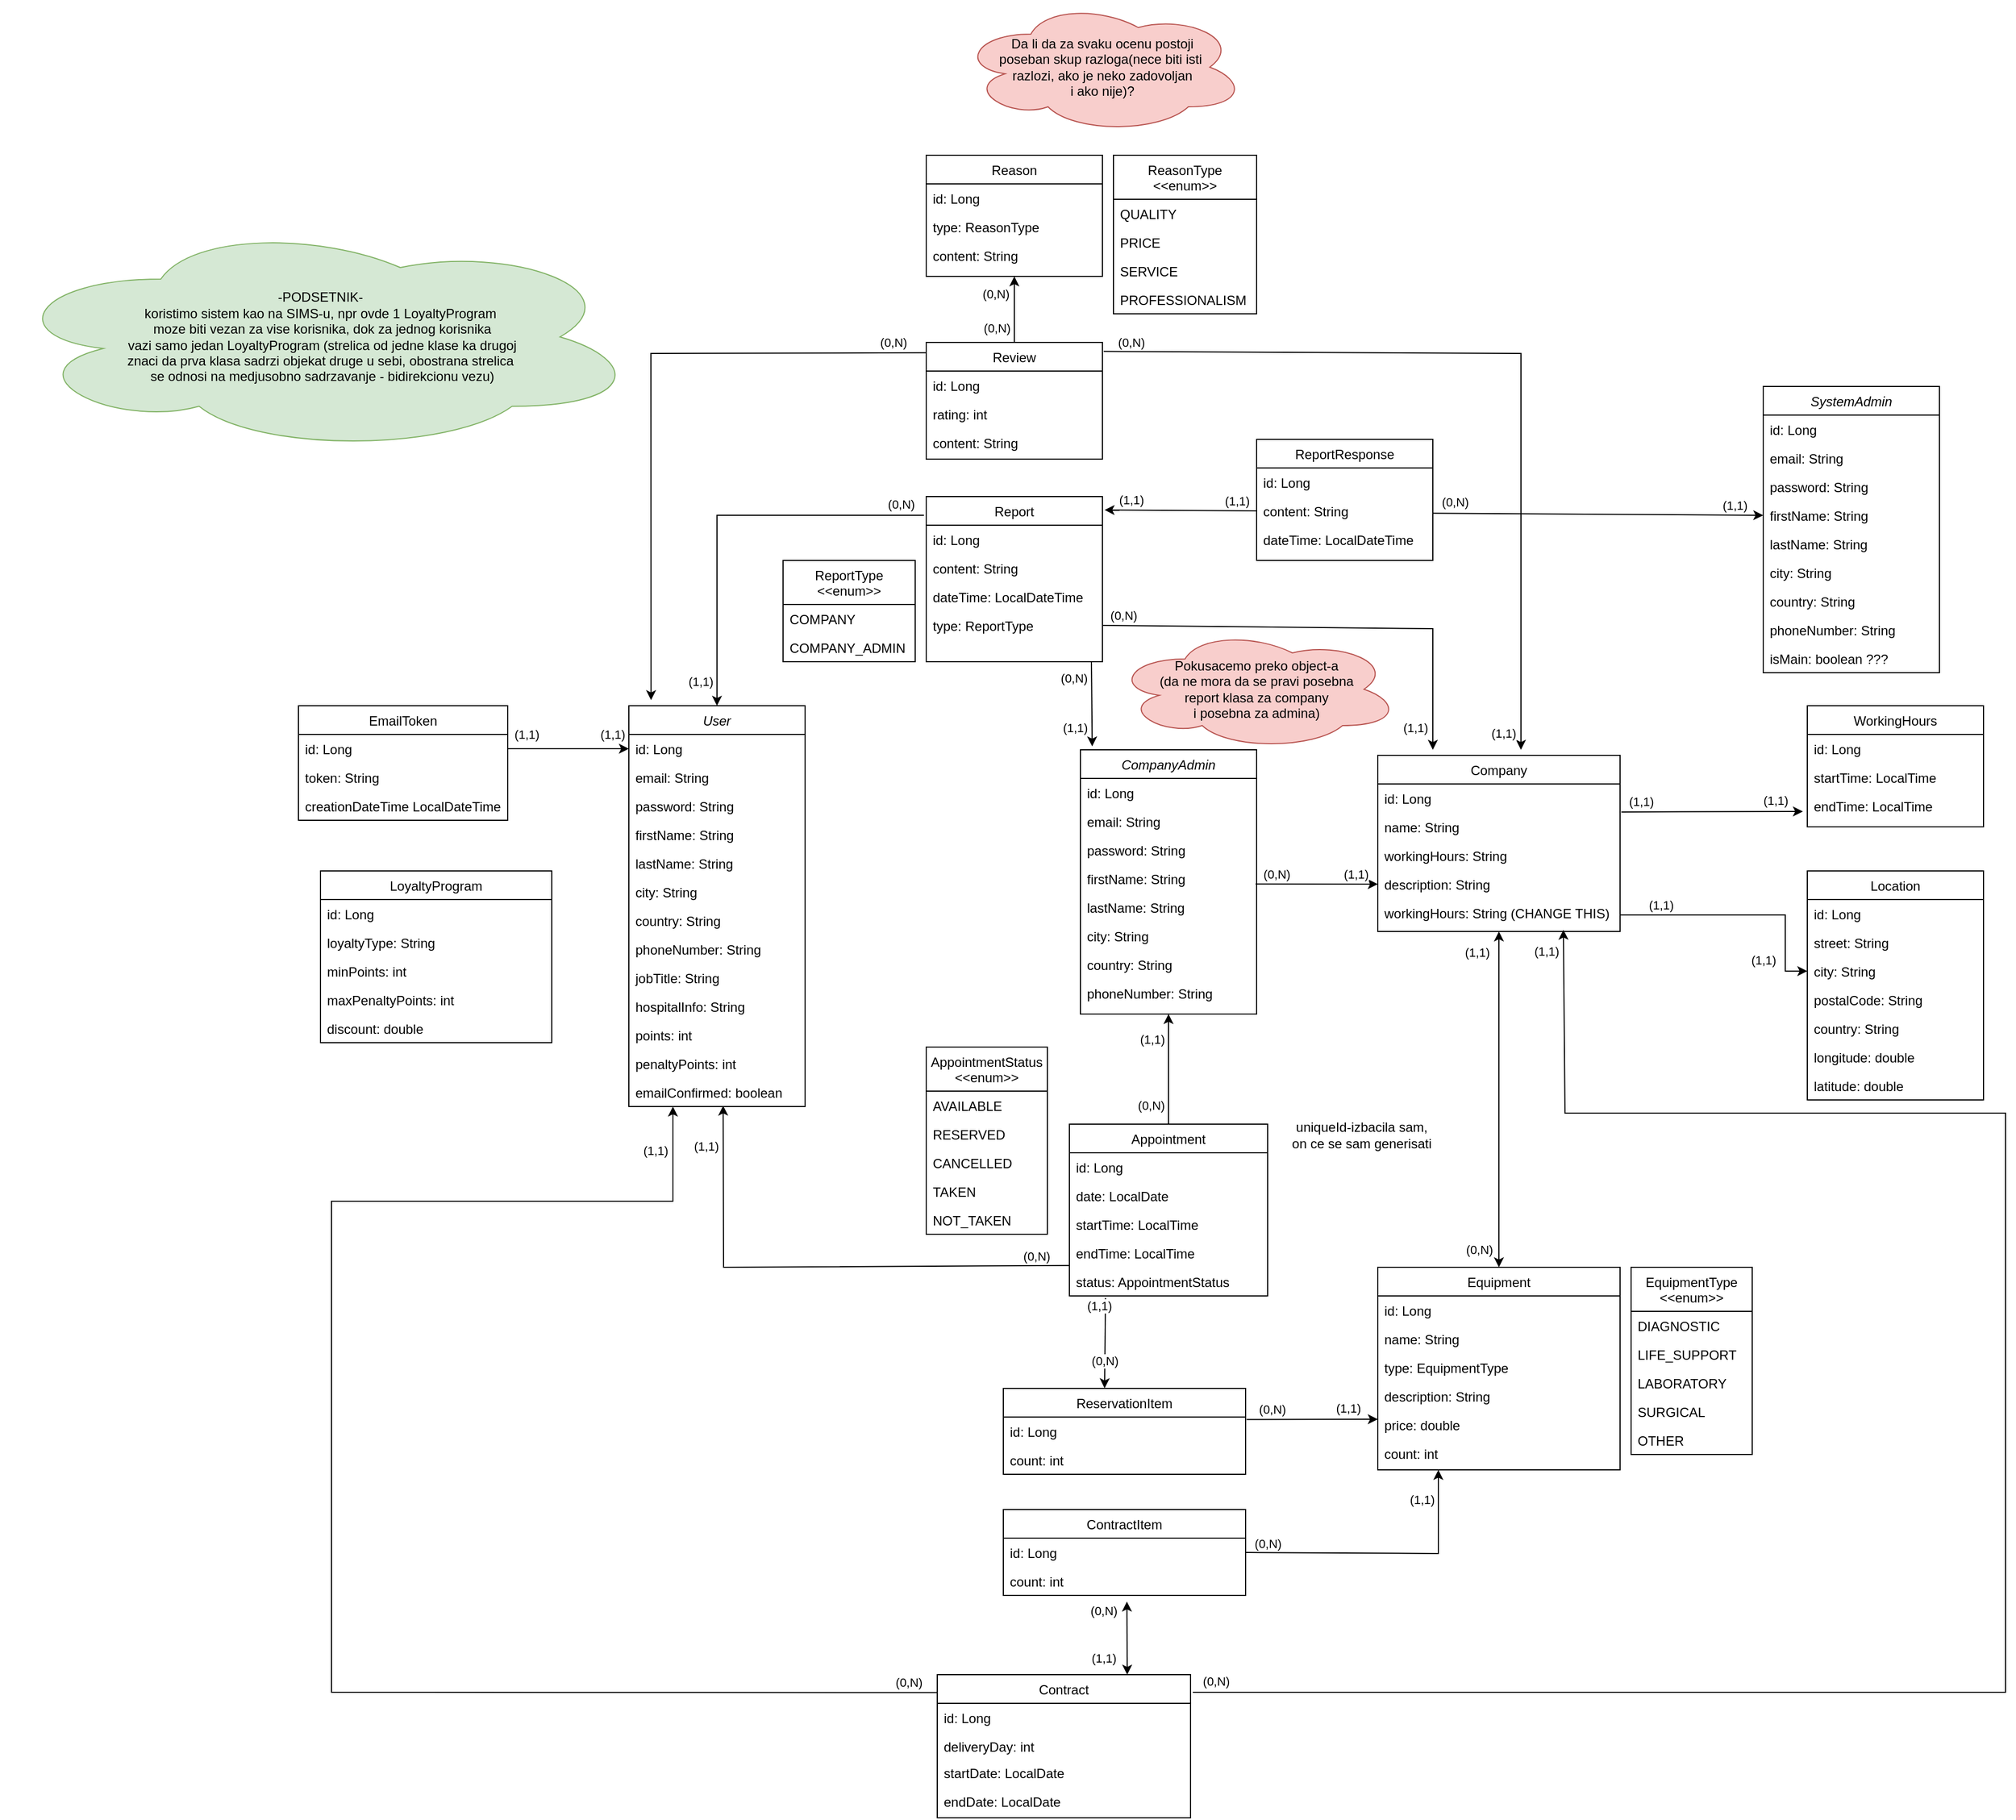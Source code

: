 <mxfile version="22.1.8" type="device">
  <diagram name="Page-1" id="gWWGim1B_IA1LwJvJAzq">
    <mxGraphModel dx="1125" dy="2864" grid="1" gridSize="10" guides="1" tooltips="1" connect="1" arrows="1" fold="1" page="1" pageScale="2" pageWidth="1920" pageHeight="1200" math="0" shadow="0">
      <root>
        <mxCell id="0" />
        <mxCell id="1" parent="0" />
        <mxCell id="PkiGXHJMQHUCtbzhcNAy-1" value="User" style="swimlane;fontStyle=2;align=center;verticalAlign=top;childLayout=stackLayout;horizontal=1;startSize=26;horizontalStack=0;resizeParent=1;resizeLast=0;collapsible=1;marginBottom=0;rounded=0;shadow=0;strokeWidth=1;" parent="1" vertex="1">
          <mxGeometry x="590" y="470" width="160" height="364" as="geometry">
            <mxRectangle x="230" y="140" width="160" height="26" as="alternateBounds" />
          </mxGeometry>
        </mxCell>
        <mxCell id="PkiGXHJMQHUCtbzhcNAy-2" value="id: Long" style="text;align=left;verticalAlign=top;spacingLeft=4;spacingRight=4;overflow=hidden;rotatable=0;points=[[0,0.5],[1,0.5]];portConstraint=eastwest;" parent="PkiGXHJMQHUCtbzhcNAy-1" vertex="1">
          <mxGeometry y="26" width="160" height="26" as="geometry" />
        </mxCell>
        <mxCell id="PkiGXHJMQHUCtbzhcNAy-3" value="email: String" style="text;align=left;verticalAlign=top;spacingLeft=4;spacingRight=4;overflow=hidden;rotatable=0;points=[[0,0.5],[1,0.5]];portConstraint=eastwest;rounded=0;shadow=0;html=0;" parent="PkiGXHJMQHUCtbzhcNAy-1" vertex="1">
          <mxGeometry y="52" width="160" height="26" as="geometry" />
        </mxCell>
        <mxCell id="PkiGXHJMQHUCtbzhcNAy-4" value="password: String" style="text;align=left;verticalAlign=top;spacingLeft=4;spacingRight=4;overflow=hidden;rotatable=0;points=[[0,0.5],[1,0.5]];portConstraint=eastwest;rounded=0;shadow=0;html=0;" parent="PkiGXHJMQHUCtbzhcNAy-1" vertex="1">
          <mxGeometry y="78" width="160" height="26" as="geometry" />
        </mxCell>
        <mxCell id="PkiGXHJMQHUCtbzhcNAy-5" value="firstName: String" style="text;align=left;verticalAlign=top;spacingLeft=4;spacingRight=4;overflow=hidden;rotatable=0;points=[[0,0.5],[1,0.5]];portConstraint=eastwest;rounded=0;shadow=0;html=0;" parent="PkiGXHJMQHUCtbzhcNAy-1" vertex="1">
          <mxGeometry y="104" width="160" height="26" as="geometry" />
        </mxCell>
        <mxCell id="PkiGXHJMQHUCtbzhcNAy-6" value="lastName: String" style="text;align=left;verticalAlign=top;spacingLeft=4;spacingRight=4;overflow=hidden;rotatable=0;points=[[0,0.5],[1,0.5]];portConstraint=eastwest;rounded=0;shadow=0;html=0;" parent="PkiGXHJMQHUCtbzhcNAy-1" vertex="1">
          <mxGeometry y="130" width="160" height="26" as="geometry" />
        </mxCell>
        <mxCell id="PkiGXHJMQHUCtbzhcNAy-7" value="city: String" style="text;align=left;verticalAlign=top;spacingLeft=4;spacingRight=4;overflow=hidden;rotatable=0;points=[[0,0.5],[1,0.5]];portConstraint=eastwest;rounded=0;shadow=0;html=0;" parent="PkiGXHJMQHUCtbzhcNAy-1" vertex="1">
          <mxGeometry y="156" width="160" height="26" as="geometry" />
        </mxCell>
        <mxCell id="PkiGXHJMQHUCtbzhcNAy-8" value="country: String" style="text;align=left;verticalAlign=top;spacingLeft=4;spacingRight=4;overflow=hidden;rotatable=0;points=[[0,0.5],[1,0.5]];portConstraint=eastwest;rounded=0;shadow=0;html=0;" parent="PkiGXHJMQHUCtbzhcNAy-1" vertex="1">
          <mxGeometry y="182" width="160" height="26" as="geometry" />
        </mxCell>
        <mxCell id="PkiGXHJMQHUCtbzhcNAy-9" value="phoneNumber: String" style="text;align=left;verticalAlign=top;spacingLeft=4;spacingRight=4;overflow=hidden;rotatable=0;points=[[0,0.5],[1,0.5]];portConstraint=eastwest;rounded=0;shadow=0;html=0;" parent="PkiGXHJMQHUCtbzhcNAy-1" vertex="1">
          <mxGeometry y="208" width="160" height="26" as="geometry" />
        </mxCell>
        <mxCell id="PkiGXHJMQHUCtbzhcNAy-10" value="jobTitle: String" style="text;align=left;verticalAlign=top;spacingLeft=4;spacingRight=4;overflow=hidden;rotatable=0;points=[[0,0.5],[1,0.5]];portConstraint=eastwest;rounded=0;shadow=0;html=0;" parent="PkiGXHJMQHUCtbzhcNAy-1" vertex="1">
          <mxGeometry y="234" width="160" height="26" as="geometry" />
        </mxCell>
        <mxCell id="PkiGXHJMQHUCtbzhcNAy-11" value="hospitalInfo: String" style="text;align=left;verticalAlign=top;spacingLeft=4;spacingRight=4;overflow=hidden;rotatable=0;points=[[0,0.5],[1,0.5]];portConstraint=eastwest;rounded=0;shadow=0;html=0;" parent="PkiGXHJMQHUCtbzhcNAy-1" vertex="1">
          <mxGeometry y="260" width="160" height="26" as="geometry" />
        </mxCell>
        <mxCell id="PkiGXHJMQHUCtbzhcNAy-12" value="points: int" style="text;align=left;verticalAlign=top;spacingLeft=4;spacingRight=4;overflow=hidden;rotatable=0;points=[[0,0.5],[1,0.5]];portConstraint=eastwest;rounded=0;shadow=0;html=0;" parent="PkiGXHJMQHUCtbzhcNAy-1" vertex="1">
          <mxGeometry y="286" width="160" height="26" as="geometry" />
        </mxCell>
        <mxCell id="PkiGXHJMQHUCtbzhcNAy-13" value="penaltyPoints: int" style="text;align=left;verticalAlign=top;spacingLeft=4;spacingRight=4;overflow=hidden;rotatable=0;points=[[0,0.5],[1,0.5]];portConstraint=eastwest;rounded=0;shadow=0;html=0;" parent="PkiGXHJMQHUCtbzhcNAy-1" vertex="1">
          <mxGeometry y="312" width="160" height="26" as="geometry" />
        </mxCell>
        <mxCell id="vfgOjcTiKyNMUZwXhWeF-1" value="emailConfirmed: boolean" style="text;align=left;verticalAlign=top;spacingLeft=4;spacingRight=4;overflow=hidden;rotatable=0;points=[[0,0.5],[1,0.5]];portConstraint=eastwest;rounded=0;shadow=0;html=0;" parent="PkiGXHJMQHUCtbzhcNAy-1" vertex="1">
          <mxGeometry y="338" width="160" height="26" as="geometry" />
        </mxCell>
        <mxCell id="PkiGXHJMQHUCtbzhcNAy-15" value="EmailToken" style="swimlane;fontStyle=0;align=center;verticalAlign=top;childLayout=stackLayout;horizontal=1;startSize=26;horizontalStack=0;resizeParent=1;resizeLast=0;collapsible=1;marginBottom=0;rounded=0;shadow=0;strokeWidth=1;" parent="1" vertex="1">
          <mxGeometry x="290" y="470" width="190" height="104" as="geometry">
            <mxRectangle x="340" y="380" width="170" height="26" as="alternateBounds" />
          </mxGeometry>
        </mxCell>
        <mxCell id="PkiGXHJMQHUCtbzhcNAy-16" value="id: Long" style="text;align=left;verticalAlign=top;spacingLeft=4;spacingRight=4;overflow=hidden;rotatable=0;points=[[0,0.5],[1,0.5]];portConstraint=eastwest;" parent="PkiGXHJMQHUCtbzhcNAy-15" vertex="1">
          <mxGeometry y="26" width="190" height="26" as="geometry" />
        </mxCell>
        <mxCell id="PkiGXHJMQHUCtbzhcNAy-17" value="token: String" style="text;align=left;verticalAlign=top;spacingLeft=4;spacingRight=4;overflow=hidden;rotatable=0;points=[[0,0.5],[1,0.5]];portConstraint=eastwest;" parent="PkiGXHJMQHUCtbzhcNAy-15" vertex="1">
          <mxGeometry y="52" width="190" height="26" as="geometry" />
        </mxCell>
        <mxCell id="PkiGXHJMQHUCtbzhcNAy-18" value="creationDateTime LocalDateTime" style="text;align=left;verticalAlign=top;spacingLeft=4;spacingRight=4;overflow=hidden;rotatable=0;points=[[0,0.5],[1,0.5]];portConstraint=eastwest;" parent="PkiGXHJMQHUCtbzhcNAy-15" vertex="1">
          <mxGeometry y="78" width="190" height="26" as="geometry" />
        </mxCell>
        <mxCell id="PkiGXHJMQHUCtbzhcNAy-21" style="edgeStyle=orthogonalEdgeStyle;rounded=0;orthogonalLoop=1;jettySize=auto;html=1;entryX=0;entryY=0.5;entryDx=0;entryDy=0;exitX=1;exitY=0.5;exitDx=0;exitDy=0;" parent="1" source="PkiGXHJMQHUCtbzhcNAy-16" target="PkiGXHJMQHUCtbzhcNAy-2" edge="1">
          <mxGeometry relative="1" as="geometry">
            <mxPoint x="610.01" y="509" as="targetPoint" />
            <mxPoint x="500.01" y="520" as="sourcePoint" />
            <Array as="points" />
          </mxGeometry>
        </mxCell>
        <mxCell id="PkiGXHJMQHUCtbzhcNAy-22" value="(1,1)" style="edgeLabel;html=1;align=center;verticalAlign=middle;resizable=0;points=[];" parent="PkiGXHJMQHUCtbzhcNAy-21" vertex="1" connectable="0">
          <mxGeometry x="-0.699" y="2" relative="1" as="geometry">
            <mxPoint y="-11" as="offset" />
          </mxGeometry>
        </mxCell>
        <mxCell id="PkiGXHJMQHUCtbzhcNAy-24" value="(1,1)" style="edgeLabel;html=1;align=center;verticalAlign=middle;resizable=0;points=[];" parent="PkiGXHJMQHUCtbzhcNAy-21" vertex="1" connectable="0">
          <mxGeometry x="0.303" y="2" relative="1" as="geometry">
            <mxPoint x="23" y="-11" as="offset" />
          </mxGeometry>
        </mxCell>
        <mxCell id="PkiGXHJMQHUCtbzhcNAy-25" value="LoyaltyProgram" style="swimlane;fontStyle=0;align=center;verticalAlign=top;childLayout=stackLayout;horizontal=1;startSize=26;horizontalStack=0;resizeParent=1;resizeLast=0;collapsible=1;marginBottom=0;rounded=0;shadow=0;strokeWidth=1;" parent="1" vertex="1">
          <mxGeometry x="310" y="620" width="210" height="156" as="geometry">
            <mxRectangle x="340" y="380" width="170" height="26" as="alternateBounds" />
          </mxGeometry>
        </mxCell>
        <mxCell id="PkiGXHJMQHUCtbzhcNAy-26" value="id: Long" style="text;align=left;verticalAlign=top;spacingLeft=4;spacingRight=4;overflow=hidden;rotatable=0;points=[[0,0.5],[1,0.5]];portConstraint=eastwest;" parent="PkiGXHJMQHUCtbzhcNAy-25" vertex="1">
          <mxGeometry y="26" width="210" height="26" as="geometry" />
        </mxCell>
        <mxCell id="PkiGXHJMQHUCtbzhcNAy-27" value="loyaltyType: String" style="text;align=left;verticalAlign=top;spacingLeft=4;spacingRight=4;overflow=hidden;rotatable=0;points=[[0,0.5],[1,0.5]];portConstraint=eastwest;" parent="PkiGXHJMQHUCtbzhcNAy-25" vertex="1">
          <mxGeometry y="52" width="210" height="26" as="geometry" />
        </mxCell>
        <mxCell id="PkiGXHJMQHUCtbzhcNAy-28" value="minPoints: int" style="text;align=left;verticalAlign=top;spacingLeft=4;spacingRight=4;overflow=hidden;rotatable=0;points=[[0,0.5],[1,0.5]];portConstraint=eastwest;" parent="PkiGXHJMQHUCtbzhcNAy-25" vertex="1">
          <mxGeometry y="78" width="210" height="26" as="geometry" />
        </mxCell>
        <mxCell id="PkiGXHJMQHUCtbzhcNAy-29" value="maxPenaltyPoints: int" style="text;align=left;verticalAlign=top;spacingLeft=4;spacingRight=4;overflow=hidden;rotatable=0;points=[[0,0.5],[1,0.5]];portConstraint=eastwest;" parent="PkiGXHJMQHUCtbzhcNAy-25" vertex="1">
          <mxGeometry y="104" width="210" height="26" as="geometry" />
        </mxCell>
        <mxCell id="PkiGXHJMQHUCtbzhcNAy-30" value="discount: double" style="text;align=left;verticalAlign=top;spacingLeft=4;spacingRight=4;overflow=hidden;rotatable=0;points=[[0,0.5],[1,0.5]];portConstraint=eastwest;" parent="PkiGXHJMQHUCtbzhcNAy-25" vertex="1">
          <mxGeometry y="130" width="210" height="26" as="geometry" />
        </mxCell>
        <mxCell id="PkiGXHJMQHUCtbzhcNAy-41" value="CompanyAdmin" style="swimlane;fontStyle=2;align=center;verticalAlign=top;childLayout=stackLayout;horizontal=1;startSize=26;horizontalStack=0;resizeParent=1;resizeLast=0;collapsible=1;marginBottom=0;rounded=0;shadow=0;strokeWidth=1;" parent="1" vertex="1">
          <mxGeometry x="1000" y="510" width="160" height="240" as="geometry">
            <mxRectangle x="230" y="140" width="160" height="26" as="alternateBounds" />
          </mxGeometry>
        </mxCell>
        <mxCell id="PkiGXHJMQHUCtbzhcNAy-42" value="id: Long" style="text;align=left;verticalAlign=top;spacingLeft=4;spacingRight=4;overflow=hidden;rotatable=0;points=[[0,0.5],[1,0.5]];portConstraint=eastwest;" parent="PkiGXHJMQHUCtbzhcNAy-41" vertex="1">
          <mxGeometry y="26" width="160" height="26" as="geometry" />
        </mxCell>
        <mxCell id="PkiGXHJMQHUCtbzhcNAy-43" value="email: String" style="text;align=left;verticalAlign=top;spacingLeft=4;spacingRight=4;overflow=hidden;rotatable=0;points=[[0,0.5],[1,0.5]];portConstraint=eastwest;rounded=0;shadow=0;html=0;" parent="PkiGXHJMQHUCtbzhcNAy-41" vertex="1">
          <mxGeometry y="52" width="160" height="26" as="geometry" />
        </mxCell>
        <mxCell id="PkiGXHJMQHUCtbzhcNAy-44" value="password: String" style="text;align=left;verticalAlign=top;spacingLeft=4;spacingRight=4;overflow=hidden;rotatable=0;points=[[0,0.5],[1,0.5]];portConstraint=eastwest;rounded=0;shadow=0;html=0;" parent="PkiGXHJMQHUCtbzhcNAy-41" vertex="1">
          <mxGeometry y="78" width="160" height="26" as="geometry" />
        </mxCell>
        <mxCell id="PkiGXHJMQHUCtbzhcNAy-45" value="firstName: String" style="text;align=left;verticalAlign=top;spacingLeft=4;spacingRight=4;overflow=hidden;rotatable=0;points=[[0,0.5],[1,0.5]];portConstraint=eastwest;rounded=0;shadow=0;html=0;" parent="PkiGXHJMQHUCtbzhcNAy-41" vertex="1">
          <mxGeometry y="104" width="160" height="26" as="geometry" />
        </mxCell>
        <mxCell id="PkiGXHJMQHUCtbzhcNAy-46" value="lastName: String" style="text;align=left;verticalAlign=top;spacingLeft=4;spacingRight=4;overflow=hidden;rotatable=0;points=[[0,0.5],[1,0.5]];portConstraint=eastwest;rounded=0;shadow=0;html=0;" parent="PkiGXHJMQHUCtbzhcNAy-41" vertex="1">
          <mxGeometry y="130" width="160" height="26" as="geometry" />
        </mxCell>
        <mxCell id="PkiGXHJMQHUCtbzhcNAy-47" value="city: String" style="text;align=left;verticalAlign=top;spacingLeft=4;spacingRight=4;overflow=hidden;rotatable=0;points=[[0,0.5],[1,0.5]];portConstraint=eastwest;rounded=0;shadow=0;html=0;" parent="PkiGXHJMQHUCtbzhcNAy-41" vertex="1">
          <mxGeometry y="156" width="160" height="26" as="geometry" />
        </mxCell>
        <mxCell id="PkiGXHJMQHUCtbzhcNAy-48" value="country: String" style="text;align=left;verticalAlign=top;spacingLeft=4;spacingRight=4;overflow=hidden;rotatable=0;points=[[0,0.5],[1,0.5]];portConstraint=eastwest;rounded=0;shadow=0;html=0;" parent="PkiGXHJMQHUCtbzhcNAy-41" vertex="1">
          <mxGeometry y="182" width="160" height="26" as="geometry" />
        </mxCell>
        <mxCell id="PkiGXHJMQHUCtbzhcNAy-49" value="phoneNumber: String" style="text;align=left;verticalAlign=top;spacingLeft=4;spacingRight=4;overflow=hidden;rotatable=0;points=[[0,0.5],[1,0.5]];portConstraint=eastwest;rounded=0;shadow=0;html=0;" parent="PkiGXHJMQHUCtbzhcNAy-41" vertex="1">
          <mxGeometry y="208" width="160" height="26" as="geometry" />
        </mxCell>
        <mxCell id="PkiGXHJMQHUCtbzhcNAy-51" value="Company" style="swimlane;fontStyle=0;align=center;verticalAlign=top;childLayout=stackLayout;horizontal=1;startSize=26;horizontalStack=0;resizeParent=1;resizeLast=0;collapsible=1;marginBottom=0;rounded=0;shadow=0;strokeWidth=1;" parent="1" vertex="1">
          <mxGeometry x="1270" y="515" width="220" height="160" as="geometry">
            <mxRectangle x="130" y="380" width="160" height="26" as="alternateBounds" />
          </mxGeometry>
        </mxCell>
        <mxCell id="PkiGXHJMQHUCtbzhcNAy-52" value="id: Long" style="text;align=left;verticalAlign=top;spacingLeft=4;spacingRight=4;overflow=hidden;rotatable=0;points=[[0,0.5],[1,0.5]];portConstraint=eastwest;" parent="PkiGXHJMQHUCtbzhcNAy-51" vertex="1">
          <mxGeometry y="26" width="220" height="26" as="geometry" />
        </mxCell>
        <mxCell id="PkiGXHJMQHUCtbzhcNAy-53" value="name: String" style="text;align=left;verticalAlign=top;spacingLeft=4;spacingRight=4;overflow=hidden;rotatable=0;points=[[0,0.5],[1,0.5]];portConstraint=eastwest;" parent="PkiGXHJMQHUCtbzhcNAy-51" vertex="1">
          <mxGeometry y="52" width="220" height="26" as="geometry" />
        </mxCell>
        <mxCell id="vfgOjcTiKyNMUZwXhWeF-2" value="workingHours: String" style="text;align=left;verticalAlign=top;spacingLeft=4;spacingRight=4;overflow=hidden;rotatable=0;points=[[0,0.5],[1,0.5]];portConstraint=eastwest;" parent="PkiGXHJMQHUCtbzhcNAy-51" vertex="1">
          <mxGeometry y="78" width="220" height="26" as="geometry" />
        </mxCell>
        <mxCell id="PkiGXHJMQHUCtbzhcNAy-55" value="description: String" style="text;align=left;verticalAlign=top;spacingLeft=4;spacingRight=4;overflow=hidden;rotatable=0;points=[[0,0.5],[1,0.5]];portConstraint=eastwest;" parent="PkiGXHJMQHUCtbzhcNAy-51" vertex="1">
          <mxGeometry y="104" width="220" height="26" as="geometry" />
        </mxCell>
        <mxCell id="PkiGXHJMQHUCtbzhcNAy-56" value="workingHours: String (CHANGE THIS)" style="text;align=left;verticalAlign=top;spacingLeft=4;spacingRight=4;overflow=hidden;rotatable=0;points=[[0,0.5],[1,0.5]];portConstraint=eastwest;" parent="PkiGXHJMQHUCtbzhcNAy-51" vertex="1">
          <mxGeometry y="130" width="220" height="30" as="geometry" />
        </mxCell>
        <mxCell id="PkiGXHJMQHUCtbzhcNAy-59" style="edgeStyle=orthogonalEdgeStyle;rounded=0;orthogonalLoop=1;jettySize=auto;html=1;exitX=1;exitY=0.5;exitDx=0;exitDy=0;" parent="PkiGXHJMQHUCtbzhcNAy-51" edge="1">
          <mxGeometry relative="1" as="geometry">
            <mxPoint x="220" y="192" as="sourcePoint" />
            <mxPoint x="220" y="192" as="targetPoint" />
          </mxGeometry>
        </mxCell>
        <mxCell id="PkiGXHJMQHUCtbzhcNAy-61" value="-PODSETNIK-&lt;br&gt;koristimo sistem kao na SIMS-u, npr ovde 1 LoyaltyProgram&lt;br&gt;&amp;nbsp;moze biti vezan za vise korisnika, dok za jednog korisnika&lt;br&gt;&amp;nbsp;vazi samo jedan LoyaltyProgram (strelica od jedne klase ka drugoj &lt;br&gt;znaci da prva klasa&amp;nbsp;sadrzi objekat druge u sebi, obostrana strelica&lt;br&gt;&amp;nbsp;se odnosi na medjusobno sadrzavanje - bidirekcionu vezu)" style="ellipse;shape=cloud;whiteSpace=wrap;html=1;fillColor=#d5e8d4;strokeColor=#82b366;" parent="1" vertex="1">
          <mxGeometry x="20" y="30" width="580" height="210" as="geometry" />
        </mxCell>
        <mxCell id="PkiGXHJMQHUCtbzhcNAy-64" value="Location" style="swimlane;fontStyle=0;align=center;verticalAlign=top;childLayout=stackLayout;horizontal=1;startSize=26;horizontalStack=0;resizeParent=1;resizeLast=0;collapsible=1;marginBottom=0;rounded=0;shadow=0;strokeWidth=1;" parent="1" vertex="1">
          <mxGeometry x="1660" y="620" width="160" height="208" as="geometry">
            <mxRectangle x="550" y="140" width="160" height="26" as="alternateBounds" />
          </mxGeometry>
        </mxCell>
        <mxCell id="PkiGXHJMQHUCtbzhcNAy-65" value="id: Long" style="text;align=left;verticalAlign=top;spacingLeft=4;spacingRight=4;overflow=hidden;rotatable=0;points=[[0,0.5],[1,0.5]];portConstraint=eastwest;" parent="PkiGXHJMQHUCtbzhcNAy-64" vertex="1">
          <mxGeometry y="26" width="160" height="26" as="geometry" />
        </mxCell>
        <mxCell id="PkiGXHJMQHUCtbzhcNAy-66" value="street: String" style="text;align=left;verticalAlign=top;spacingLeft=4;spacingRight=4;overflow=hidden;rotatable=0;points=[[0,0.5],[1,0.5]];portConstraint=eastwest;" parent="PkiGXHJMQHUCtbzhcNAy-64" vertex="1">
          <mxGeometry y="52" width="160" height="26" as="geometry" />
        </mxCell>
        <mxCell id="PkiGXHJMQHUCtbzhcNAy-67" value="city: String" style="text;align=left;verticalAlign=top;spacingLeft=4;spacingRight=4;overflow=hidden;rotatable=0;points=[[0,0.5],[1,0.5]];portConstraint=eastwest;rounded=0;shadow=0;html=0;" parent="PkiGXHJMQHUCtbzhcNAy-64" vertex="1">
          <mxGeometry y="78" width="160" height="26" as="geometry" />
        </mxCell>
        <mxCell id="PkiGXHJMQHUCtbzhcNAy-68" value="postalCode: String" style="text;align=left;verticalAlign=top;spacingLeft=4;spacingRight=4;overflow=hidden;rotatable=0;points=[[0,0.5],[1,0.5]];portConstraint=eastwest;rounded=0;shadow=0;html=0;" parent="PkiGXHJMQHUCtbzhcNAy-64" vertex="1">
          <mxGeometry y="104" width="160" height="26" as="geometry" />
        </mxCell>
        <mxCell id="PkiGXHJMQHUCtbzhcNAy-69" value="country: String" style="text;align=left;verticalAlign=top;spacingLeft=4;spacingRight=4;overflow=hidden;rotatable=0;points=[[0,0.5],[1,0.5]];portConstraint=eastwest;rounded=0;shadow=0;html=0;" parent="PkiGXHJMQHUCtbzhcNAy-64" vertex="1">
          <mxGeometry y="130" width="160" height="26" as="geometry" />
        </mxCell>
        <mxCell id="PkiGXHJMQHUCtbzhcNAy-70" value="longitude: double" style="text;align=left;verticalAlign=top;spacingLeft=4;spacingRight=4;overflow=hidden;rotatable=0;points=[[0,0.5],[1,0.5]];portConstraint=eastwest;rounded=0;shadow=0;html=0;" parent="PkiGXHJMQHUCtbzhcNAy-64" vertex="1">
          <mxGeometry y="156" width="160" height="26" as="geometry" />
        </mxCell>
        <mxCell id="PkiGXHJMQHUCtbzhcNAy-71" value="latitude: double" style="text;align=left;verticalAlign=top;spacingLeft=4;spacingRight=4;overflow=hidden;rotatable=0;points=[[0,0.5],[1,0.5]];portConstraint=eastwest;rounded=0;shadow=0;html=0;" parent="PkiGXHJMQHUCtbzhcNAy-64" vertex="1">
          <mxGeometry y="182" width="160" height="26" as="geometry" />
        </mxCell>
        <mxCell id="PkiGXHJMQHUCtbzhcNAy-76" value="" style="endArrow=classic;html=1;rounded=0;exitX=0.994;exitY=0.686;exitDx=0;exitDy=0;entryX=0;entryY=0.5;entryDx=0;entryDy=0;exitPerimeter=0;" parent="1" source="PkiGXHJMQHUCtbzhcNAy-45" target="PkiGXHJMQHUCtbzhcNAy-55" edge="1">
          <mxGeometry width="50" height="50" relative="1" as="geometry">
            <mxPoint x="930" y="650" as="sourcePoint" />
            <mxPoint x="1260" y="627" as="targetPoint" />
          </mxGeometry>
        </mxCell>
        <mxCell id="PkiGXHJMQHUCtbzhcNAy-77" value="(0,N)" style="edgeLabel;html=1;align=center;verticalAlign=middle;resizable=0;points=[];" parent="PkiGXHJMQHUCtbzhcNAy-76" vertex="1" connectable="0">
          <mxGeometry x="-0.67" y="-2" relative="1" as="geometry">
            <mxPoint y="-11" as="offset" />
          </mxGeometry>
        </mxCell>
        <mxCell id="PkiGXHJMQHUCtbzhcNAy-79" value="(1,1)" style="edgeLabel;html=1;align=center;verticalAlign=middle;resizable=0;points=[];" parent="PkiGXHJMQHUCtbzhcNAy-76" vertex="1" connectable="0">
          <mxGeometry x="0.514" y="1" relative="1" as="geometry">
            <mxPoint x="7" y="-8" as="offset" />
          </mxGeometry>
        </mxCell>
        <mxCell id="PkiGXHJMQHUCtbzhcNAy-80" value="" style="endArrow=classic;html=1;rounded=0;entryX=0;entryY=0.5;entryDx=0;entryDy=0;exitX=1;exitY=0.5;exitDx=0;exitDy=0;" parent="1" source="PkiGXHJMQHUCtbzhcNAy-56" target="PkiGXHJMQHUCtbzhcNAy-67" edge="1">
          <mxGeometry width="50" height="50" relative="1" as="geometry">
            <mxPoint x="1492" y="665" as="sourcePoint" />
            <mxPoint x="1279" y="637" as="targetPoint" />
            <Array as="points">
              <mxPoint x="1640" y="660" />
              <mxPoint x="1640" y="711" />
            </Array>
          </mxGeometry>
        </mxCell>
        <mxCell id="PkiGXHJMQHUCtbzhcNAy-81" value="(1,1)" style="edgeLabel;html=1;align=center;verticalAlign=middle;resizable=0;points=[];" parent="PkiGXHJMQHUCtbzhcNAy-80" vertex="1" connectable="0">
          <mxGeometry x="-0.67" y="-2" relative="1" as="geometry">
            <mxPoint y="-11" as="offset" />
          </mxGeometry>
        </mxCell>
        <mxCell id="PkiGXHJMQHUCtbzhcNAy-82" value="(1,1)" style="edgeLabel;html=1;align=center;verticalAlign=middle;resizable=0;points=[];" parent="PkiGXHJMQHUCtbzhcNAy-80" vertex="1" connectable="0">
          <mxGeometry x="0.514" y="1" relative="1" as="geometry">
            <mxPoint x="-21" y="23" as="offset" />
          </mxGeometry>
        </mxCell>
        <mxCell id="PkiGXHJMQHUCtbzhcNAy-83" value="SystemAdmin" style="swimlane;fontStyle=2;align=center;verticalAlign=top;childLayout=stackLayout;horizontal=1;startSize=26;horizontalStack=0;resizeParent=1;resizeLast=0;collapsible=1;marginBottom=0;rounded=0;shadow=0;strokeWidth=1;" parent="1" vertex="1">
          <mxGeometry x="1620" y="180" width="160" height="260" as="geometry">
            <mxRectangle x="230" y="140" width="160" height="26" as="alternateBounds" />
          </mxGeometry>
        </mxCell>
        <mxCell id="PkiGXHJMQHUCtbzhcNAy-84" value="id: Long" style="text;align=left;verticalAlign=top;spacingLeft=4;spacingRight=4;overflow=hidden;rotatable=0;points=[[0,0.5],[1,0.5]];portConstraint=eastwest;" parent="PkiGXHJMQHUCtbzhcNAy-83" vertex="1">
          <mxGeometry y="26" width="160" height="26" as="geometry" />
        </mxCell>
        <mxCell id="PkiGXHJMQHUCtbzhcNAy-85" value="email: String" style="text;align=left;verticalAlign=top;spacingLeft=4;spacingRight=4;overflow=hidden;rotatable=0;points=[[0,0.5],[1,0.5]];portConstraint=eastwest;rounded=0;shadow=0;html=0;" parent="PkiGXHJMQHUCtbzhcNAy-83" vertex="1">
          <mxGeometry y="52" width="160" height="26" as="geometry" />
        </mxCell>
        <mxCell id="PkiGXHJMQHUCtbzhcNAy-86" value="password: String" style="text;align=left;verticalAlign=top;spacingLeft=4;spacingRight=4;overflow=hidden;rotatable=0;points=[[0,0.5],[1,0.5]];portConstraint=eastwest;rounded=0;shadow=0;html=0;" parent="PkiGXHJMQHUCtbzhcNAy-83" vertex="1">
          <mxGeometry y="78" width="160" height="26" as="geometry" />
        </mxCell>
        <mxCell id="PkiGXHJMQHUCtbzhcNAy-87" value="firstName: String" style="text;align=left;verticalAlign=top;spacingLeft=4;spacingRight=4;overflow=hidden;rotatable=0;points=[[0,0.5],[1,0.5]];portConstraint=eastwest;rounded=0;shadow=0;html=0;" parent="PkiGXHJMQHUCtbzhcNAy-83" vertex="1">
          <mxGeometry y="104" width="160" height="26" as="geometry" />
        </mxCell>
        <mxCell id="PkiGXHJMQHUCtbzhcNAy-88" value="lastName: String" style="text;align=left;verticalAlign=top;spacingLeft=4;spacingRight=4;overflow=hidden;rotatable=0;points=[[0,0.5],[1,0.5]];portConstraint=eastwest;rounded=0;shadow=0;html=0;" parent="PkiGXHJMQHUCtbzhcNAy-83" vertex="1">
          <mxGeometry y="130" width="160" height="26" as="geometry" />
        </mxCell>
        <mxCell id="PkiGXHJMQHUCtbzhcNAy-89" value="city: String" style="text;align=left;verticalAlign=top;spacingLeft=4;spacingRight=4;overflow=hidden;rotatable=0;points=[[0,0.5],[1,0.5]];portConstraint=eastwest;rounded=0;shadow=0;html=0;" parent="PkiGXHJMQHUCtbzhcNAy-83" vertex="1">
          <mxGeometry y="156" width="160" height="26" as="geometry" />
        </mxCell>
        <mxCell id="PkiGXHJMQHUCtbzhcNAy-90" value="country: String" style="text;align=left;verticalAlign=top;spacingLeft=4;spacingRight=4;overflow=hidden;rotatable=0;points=[[0,0.5],[1,0.5]];portConstraint=eastwest;rounded=0;shadow=0;html=0;" parent="PkiGXHJMQHUCtbzhcNAy-83" vertex="1">
          <mxGeometry y="182" width="160" height="26" as="geometry" />
        </mxCell>
        <mxCell id="PkiGXHJMQHUCtbzhcNAy-91" value="phoneNumber: String" style="text;align=left;verticalAlign=top;spacingLeft=4;spacingRight=4;overflow=hidden;rotatable=0;points=[[0,0.5],[1,0.5]];portConstraint=eastwest;rounded=0;shadow=0;html=0;" parent="PkiGXHJMQHUCtbzhcNAy-83" vertex="1">
          <mxGeometry y="208" width="160" height="26" as="geometry" />
        </mxCell>
        <mxCell id="PkiGXHJMQHUCtbzhcNAy-92" value="isMain: boolean ???" style="text;align=left;verticalAlign=top;spacingLeft=4;spacingRight=4;overflow=hidden;rotatable=0;points=[[0,0.5],[1,0.5]];portConstraint=eastwest;rounded=0;shadow=0;html=0;" parent="PkiGXHJMQHUCtbzhcNAy-83" vertex="1">
          <mxGeometry y="234" width="160" height="26" as="geometry" />
        </mxCell>
        <mxCell id="PkiGXHJMQHUCtbzhcNAy-93" value="Equipment" style="swimlane;fontStyle=0;align=center;verticalAlign=top;childLayout=stackLayout;horizontal=1;startSize=26;horizontalStack=0;resizeParent=1;resizeLast=0;collapsible=1;marginBottom=0;rounded=0;shadow=0;strokeWidth=1;" parent="1" vertex="1">
          <mxGeometry x="1270" y="980" width="220" height="184" as="geometry">
            <mxRectangle x="130" y="380" width="160" height="26" as="alternateBounds" />
          </mxGeometry>
        </mxCell>
        <mxCell id="PkiGXHJMQHUCtbzhcNAy-94" value="id: Long" style="text;align=left;verticalAlign=top;spacingLeft=4;spacingRight=4;overflow=hidden;rotatable=0;points=[[0,0.5],[1,0.5]];portConstraint=eastwest;" parent="PkiGXHJMQHUCtbzhcNAy-93" vertex="1">
          <mxGeometry y="26" width="220" height="26" as="geometry" />
        </mxCell>
        <mxCell id="PkiGXHJMQHUCtbzhcNAy-96" style="edgeStyle=orthogonalEdgeStyle;rounded=0;orthogonalLoop=1;jettySize=auto;html=1;exitX=1;exitY=0.5;exitDx=0;exitDy=0;" parent="PkiGXHJMQHUCtbzhcNAy-93" edge="1">
          <mxGeometry relative="1" as="geometry">
            <mxPoint x="220" y="91" as="sourcePoint" />
            <mxPoint x="220" y="91" as="targetPoint" />
          </mxGeometry>
        </mxCell>
        <mxCell id="vfgOjcTiKyNMUZwXhWeF-14" value="name: String" style="text;align=left;verticalAlign=top;spacingLeft=4;spacingRight=4;overflow=hidden;rotatable=0;points=[[0,0.5],[1,0.5]];portConstraint=eastwest;" parent="PkiGXHJMQHUCtbzhcNAy-93" vertex="1">
          <mxGeometry y="52" width="220" height="26" as="geometry" />
        </mxCell>
        <mxCell id="vfgOjcTiKyNMUZwXhWeF-15" value="type: EquipmentType" style="text;align=left;verticalAlign=top;spacingLeft=4;spacingRight=4;overflow=hidden;rotatable=0;points=[[0,0.5],[1,0.5]];portConstraint=eastwest;" parent="PkiGXHJMQHUCtbzhcNAy-93" vertex="1">
          <mxGeometry y="78" width="220" height="26" as="geometry" />
        </mxCell>
        <mxCell id="vfgOjcTiKyNMUZwXhWeF-16" value="description: String" style="text;align=left;verticalAlign=top;spacingLeft=4;spacingRight=4;overflow=hidden;rotatable=0;points=[[0,0.5],[1,0.5]];portConstraint=eastwest;" parent="PkiGXHJMQHUCtbzhcNAy-93" vertex="1">
          <mxGeometry y="104" width="220" height="26" as="geometry" />
        </mxCell>
        <mxCell id="vfgOjcTiKyNMUZwXhWeF-17" value="price: double" style="text;align=left;verticalAlign=top;spacingLeft=4;spacingRight=4;overflow=hidden;rotatable=0;points=[[0,0.5],[1,0.5]];portConstraint=eastwest;" parent="PkiGXHJMQHUCtbzhcNAy-93" vertex="1">
          <mxGeometry y="130" width="220" height="26" as="geometry" />
        </mxCell>
        <mxCell id="PkiGXHJMQHUCtbzhcNAy-97" value="count: int" style="text;align=left;verticalAlign=top;spacingLeft=4;spacingRight=4;overflow=hidden;rotatable=0;points=[[0,0.5],[1,0.5]];portConstraint=eastwest;" parent="PkiGXHJMQHUCtbzhcNAy-93" vertex="1">
          <mxGeometry y="156" width="220" height="26" as="geometry" />
        </mxCell>
        <mxCell id="PkiGXHJMQHUCtbzhcNAy-100" value="" style="endArrow=classic;startArrow=classic;html=1;rounded=0;exitX=0.5;exitY=0;exitDx=0;exitDy=0;entryX=0.5;entryY=1;entryDx=0;entryDy=0;" parent="1" source="PkiGXHJMQHUCtbzhcNAy-93" target="PkiGXHJMQHUCtbzhcNAy-51" edge="1">
          <mxGeometry width="50" height="50" relative="1" as="geometry">
            <mxPoint x="1380" y="980" as="sourcePoint" />
            <mxPoint x="1370" y="650" as="targetPoint" />
          </mxGeometry>
        </mxCell>
        <mxCell id="PkiGXHJMQHUCtbzhcNAy-109" value="(0,N)" style="edgeLabel;html=1;align=center;verticalAlign=middle;resizable=0;points=[];rotation=0;" parent="PkiGXHJMQHUCtbzhcNAy-100" vertex="1" connectable="0">
          <mxGeometry x="0.314" y="1" relative="1" as="geometry">
            <mxPoint x="-17" y="184" as="offset" />
          </mxGeometry>
        </mxCell>
        <mxCell id="PkiGXHJMQHUCtbzhcNAy-110" value="(1,1)" style="edgeLabel;html=1;align=center;verticalAlign=middle;resizable=0;points=[];" parent="PkiGXHJMQHUCtbzhcNAy-100" vertex="1" connectable="0">
          <mxGeometry x="-0.448" relative="1" as="geometry">
            <mxPoint x="-20" y="-202" as="offset" />
          </mxGeometry>
        </mxCell>
        <mxCell id="PkiGXHJMQHUCtbzhcNAy-131" value="ReservationItem" style="swimlane;fontStyle=0;align=center;verticalAlign=top;childLayout=stackLayout;horizontal=1;startSize=26;horizontalStack=0;resizeParent=1;resizeLast=0;collapsible=1;marginBottom=0;rounded=0;shadow=0;strokeWidth=1;" parent="1" vertex="1">
          <mxGeometry x="930" y="1090" width="220" height="78" as="geometry">
            <mxRectangle x="130" y="380" width="160" height="26" as="alternateBounds" />
          </mxGeometry>
        </mxCell>
        <mxCell id="PkiGXHJMQHUCtbzhcNAy-132" value="id: Long" style="text;align=left;verticalAlign=top;spacingLeft=4;spacingRight=4;overflow=hidden;rotatable=0;points=[[0,0.5],[1,0.5]];portConstraint=eastwest;" parent="PkiGXHJMQHUCtbzhcNAy-131" vertex="1">
          <mxGeometry y="26" width="220" height="26" as="geometry" />
        </mxCell>
        <mxCell id="PkiGXHJMQHUCtbzhcNAy-134" style="edgeStyle=orthogonalEdgeStyle;rounded=0;orthogonalLoop=1;jettySize=auto;html=1;exitX=1;exitY=0.5;exitDx=0;exitDy=0;" parent="PkiGXHJMQHUCtbzhcNAy-131" edge="1">
          <mxGeometry relative="1" as="geometry">
            <mxPoint x="220" y="91" as="sourcePoint" />
            <mxPoint x="220" y="91" as="targetPoint" />
          </mxGeometry>
        </mxCell>
        <mxCell id="PkiGXHJMQHUCtbzhcNAy-135" value="count: int" style="text;align=left;verticalAlign=top;spacingLeft=4;spacingRight=4;overflow=hidden;rotatable=0;points=[[0,0.5],[1,0.5]];portConstraint=eastwest;" parent="PkiGXHJMQHUCtbzhcNAy-131" vertex="1">
          <mxGeometry y="52" width="220" height="26" as="geometry" />
        </mxCell>
        <mxCell id="PkiGXHJMQHUCtbzhcNAy-141" value="" style="endArrow=classic;startArrow=classic;html=1;rounded=0;entryX=0.418;entryY=-0.002;entryDx=0;entryDy=0;exitX=0.182;exitY=1.057;exitDx=0;exitDy=0;exitPerimeter=0;entryPerimeter=0;" parent="1" source="PkiGXHJMQHUCtbzhcNAy-155" target="PkiGXHJMQHUCtbzhcNAy-131" edge="1">
          <mxGeometry width="50" height="50" relative="1" as="geometry">
            <mxPoint x="780" y="975" as="sourcePoint" />
            <mxPoint x="1020" y="950" as="targetPoint" />
          </mxGeometry>
        </mxCell>
        <mxCell id="PkiGXHJMQHUCtbzhcNAy-143" value="(1,1)" style="edgeLabel;html=1;align=center;verticalAlign=middle;resizable=0;points=[];" parent="PkiGXHJMQHUCtbzhcNAy-141" vertex="1" connectable="0">
          <mxGeometry x="-0.582" y="-1" relative="1" as="geometry">
            <mxPoint x="-5" y="-10" as="offset" />
          </mxGeometry>
        </mxCell>
        <mxCell id="PkiGXHJMQHUCtbzhcNAy-144" value="(0,N)" style="edgeLabel;html=1;align=center;verticalAlign=middle;resizable=0;points=[];" parent="PkiGXHJMQHUCtbzhcNAy-141" vertex="1" connectable="0">
          <mxGeometry x="0.588" y="1" relative="1" as="geometry">
            <mxPoint x="-1" y="-8" as="offset" />
          </mxGeometry>
        </mxCell>
        <mxCell id="PkiGXHJMQHUCtbzhcNAy-145" value="" style="endArrow=classic;html=1;rounded=0;exitX=0.003;exitY=0.937;exitDx=0;exitDy=0;exitPerimeter=0;entryX=0.535;entryY=0.969;entryDx=0;entryDy=0;entryPerimeter=0;" parent="1" source="PkiGXHJMQHUCtbzhcNAy-160" target="vfgOjcTiKyNMUZwXhWeF-1" edge="1">
          <mxGeometry width="50" height="50" relative="1" as="geometry">
            <mxPoint x="970" y="1000" as="sourcePoint" />
            <mxPoint x="673" y="830" as="targetPoint" />
            <Array as="points">
              <mxPoint x="676" y="980" />
            </Array>
          </mxGeometry>
        </mxCell>
        <mxCell id="PkiGXHJMQHUCtbzhcNAy-146" value="(1,1)" style="edgeLabel;html=1;align=center;verticalAlign=middle;resizable=0;points=[];" parent="PkiGXHJMQHUCtbzhcNAy-145" vertex="1" connectable="0">
          <mxGeometry x="0.638" y="2" relative="1" as="geometry">
            <mxPoint x="-14" y="-47" as="offset" />
          </mxGeometry>
        </mxCell>
        <mxCell id="PkiGXHJMQHUCtbzhcNAy-147" value="(0,N)" style="edgeLabel;html=1;align=center;verticalAlign=middle;resizable=0;points=[];" parent="PkiGXHJMQHUCtbzhcNAy-145" vertex="1" connectable="0">
          <mxGeometry x="-0.496" relative="1" as="geometry">
            <mxPoint x="86" y="-9" as="offset" />
          </mxGeometry>
        </mxCell>
        <mxCell id="PkiGXHJMQHUCtbzhcNAy-148" value="" style="endArrow=classic;html=1;rounded=0;entryX=0;entryY=0.75;entryDx=0;entryDy=0;exitX=1.004;exitY=0.086;exitDx=0;exitDy=0;exitPerimeter=0;" parent="1" source="PkiGXHJMQHUCtbzhcNAy-132" target="PkiGXHJMQHUCtbzhcNAy-93" edge="1">
          <mxGeometry width="50" height="50" relative="1" as="geometry">
            <mxPoint x="1140" y="929" as="sourcePoint" />
            <mxPoint x="1270" y="1045" as="targetPoint" />
          </mxGeometry>
        </mxCell>
        <mxCell id="PkiGXHJMQHUCtbzhcNAy-149" value="(0,N)" style="edgeLabel;html=1;align=center;verticalAlign=middle;resizable=0;points=[];" parent="PkiGXHJMQHUCtbzhcNAy-148" vertex="1" connectable="0">
          <mxGeometry x="-0.606" y="2" relative="1" as="geometry">
            <mxPoint x="-1" y="-7" as="offset" />
          </mxGeometry>
        </mxCell>
        <mxCell id="PkiGXHJMQHUCtbzhcNAy-150" value="(1,1)" style="edgeLabel;html=1;align=center;verticalAlign=middle;resizable=0;points=[];" parent="PkiGXHJMQHUCtbzhcNAy-148" vertex="1" connectable="0">
          <mxGeometry x="0.488" y="3" relative="1" as="geometry">
            <mxPoint x="3" y="-7" as="offset" />
          </mxGeometry>
        </mxCell>
        <mxCell id="PkiGXHJMQHUCtbzhcNAy-151" value="Appointment" style="swimlane;fontStyle=0;align=center;verticalAlign=top;childLayout=stackLayout;horizontal=1;startSize=26;horizontalStack=0;resizeParent=1;resizeLast=0;collapsible=1;marginBottom=0;rounded=0;shadow=0;strokeWidth=1;" parent="1" vertex="1">
          <mxGeometry x="990" y="850" width="180" height="156" as="geometry">
            <mxRectangle x="340" y="380" width="170" height="26" as="alternateBounds" />
          </mxGeometry>
        </mxCell>
        <mxCell id="PkiGXHJMQHUCtbzhcNAy-152" value="id: Long" style="text;align=left;verticalAlign=top;spacingLeft=4;spacingRight=4;overflow=hidden;rotatable=0;points=[[0,0.5],[1,0.5]];portConstraint=eastwest;" parent="PkiGXHJMQHUCtbzhcNAy-151" vertex="1">
          <mxGeometry y="26" width="180" height="26" as="geometry" />
        </mxCell>
        <mxCell id="PkiGXHJMQHUCtbzhcNAy-158" value="date: LocalDate" style="text;align=left;verticalAlign=top;spacingLeft=4;spacingRight=4;overflow=hidden;rotatable=0;points=[[0,0.5],[1,0.5]];portConstraint=eastwest;" parent="PkiGXHJMQHUCtbzhcNAy-151" vertex="1">
          <mxGeometry y="52" width="180" height="26" as="geometry" />
        </mxCell>
        <mxCell id="PkiGXHJMQHUCtbzhcNAy-159" value="startTime: LocalTime" style="text;align=left;verticalAlign=top;spacingLeft=4;spacingRight=4;overflow=hidden;rotatable=0;points=[[0,0.5],[1,0.5]];portConstraint=eastwest;" parent="PkiGXHJMQHUCtbzhcNAy-151" vertex="1">
          <mxGeometry y="78" width="180" height="26" as="geometry" />
        </mxCell>
        <mxCell id="PkiGXHJMQHUCtbzhcNAy-160" value="endTime: LocalTime" style="text;align=left;verticalAlign=top;spacingLeft=4;spacingRight=4;overflow=hidden;rotatable=0;points=[[0,0.5],[1,0.5]];portConstraint=eastwest;" parent="PkiGXHJMQHUCtbzhcNAy-151" vertex="1">
          <mxGeometry y="104" width="180" height="26" as="geometry" />
        </mxCell>
        <mxCell id="PkiGXHJMQHUCtbzhcNAy-155" value="status: AppointmentStatus" style="text;align=left;verticalAlign=top;spacingLeft=4;spacingRight=4;overflow=hidden;rotatable=0;points=[[0,0.5],[1,0.5]];portConstraint=eastwest;" parent="PkiGXHJMQHUCtbzhcNAy-151" vertex="1">
          <mxGeometry y="130" width="180" height="26" as="geometry" />
        </mxCell>
        <mxCell id="PkiGXHJMQHUCtbzhcNAy-164" value="" style="endArrow=classic;html=1;rounded=0;exitX=0.5;exitY=0;exitDx=0;exitDy=0;entryX=0.5;entryY=1;entryDx=0;entryDy=0;" parent="1" source="PkiGXHJMQHUCtbzhcNAy-151" target="PkiGXHJMQHUCtbzhcNAy-41" edge="1">
          <mxGeometry width="50" height="50" relative="1" as="geometry">
            <mxPoint x="1150" y="820" as="sourcePoint" />
            <mxPoint x="1085" y="750" as="targetPoint" />
            <Array as="points" />
          </mxGeometry>
        </mxCell>
        <mxCell id="PkiGXHJMQHUCtbzhcNAy-165" value="(1,1)" style="edgeLabel;html=1;align=center;verticalAlign=middle;resizable=0;points=[];" parent="PkiGXHJMQHUCtbzhcNAy-164" vertex="1" connectable="0">
          <mxGeometry x="0.52" relative="1" as="geometry">
            <mxPoint x="-15" y="-1" as="offset" />
          </mxGeometry>
        </mxCell>
        <mxCell id="PkiGXHJMQHUCtbzhcNAy-166" value="(0,N)" style="edgeLabel;html=1;align=center;verticalAlign=middle;resizable=0;points=[];" parent="PkiGXHJMQHUCtbzhcNAy-164" vertex="1" connectable="0">
          <mxGeometry x="-0.423" relative="1" as="geometry">
            <mxPoint x="-16" y="12" as="offset" />
          </mxGeometry>
        </mxCell>
        <mxCell id="PkiGXHJMQHUCtbzhcNAy-167" value="AppointmentStatus&#xa;&lt;&lt;enum&gt;&gt;" style="swimlane;fontStyle=0;align=center;verticalAlign=top;childLayout=stackLayout;horizontal=1;startSize=40;horizontalStack=0;resizeParent=1;resizeLast=0;collapsible=1;marginBottom=0;rounded=0;shadow=0;strokeWidth=1;" parent="1" vertex="1">
          <mxGeometry x="860" y="780" width="110" height="170" as="geometry">
            <mxRectangle x="340" y="380" width="170" height="26" as="alternateBounds" />
          </mxGeometry>
        </mxCell>
        <mxCell id="PkiGXHJMQHUCtbzhcNAy-168" value="AVAILABLE " style="text;align=left;verticalAlign=top;spacingLeft=4;spacingRight=4;overflow=hidden;rotatable=0;points=[[0,0.5],[1,0.5]];portConstraint=eastwest;" parent="PkiGXHJMQHUCtbzhcNAy-167" vertex="1">
          <mxGeometry y="40" width="110" height="26" as="geometry" />
        </mxCell>
        <mxCell id="H8KsCLdP9pi2LJWnxck9-2" value="RESERVED" style="text;align=left;verticalAlign=top;spacingLeft=4;spacingRight=4;overflow=hidden;rotatable=0;points=[[0,0.5],[1,0.5]];portConstraint=eastwest;" vertex="1" parent="PkiGXHJMQHUCtbzhcNAy-167">
          <mxGeometry y="66" width="110" height="26" as="geometry" />
        </mxCell>
        <mxCell id="H8KsCLdP9pi2LJWnxck9-3" value="CANCELLED" style="text;align=left;verticalAlign=top;spacingLeft=4;spacingRight=4;overflow=hidden;rotatable=0;points=[[0,0.5],[1,0.5]];portConstraint=eastwest;" vertex="1" parent="PkiGXHJMQHUCtbzhcNAy-167">
          <mxGeometry y="92" width="110" height="26" as="geometry" />
        </mxCell>
        <mxCell id="H8KsCLdP9pi2LJWnxck9-4" value="TAKEN" style="text;align=left;verticalAlign=top;spacingLeft=4;spacingRight=4;overflow=hidden;rotatable=0;points=[[0,0.5],[1,0.5]];portConstraint=eastwest;" vertex="1" parent="PkiGXHJMQHUCtbzhcNAy-167">
          <mxGeometry y="118" width="110" height="26" as="geometry" />
        </mxCell>
        <mxCell id="PkiGXHJMQHUCtbzhcNAy-169" value="NOT_TAKEN" style="text;align=left;verticalAlign=top;spacingLeft=4;spacingRight=4;overflow=hidden;rotatable=0;points=[[0,0.5],[1,0.5]];portConstraint=eastwest;" parent="PkiGXHJMQHUCtbzhcNAy-167" vertex="1">
          <mxGeometry y="144" width="110" height="26" as="geometry" />
        </mxCell>
        <mxCell id="PkiGXHJMQHUCtbzhcNAy-175" value="Contract" style="swimlane;fontStyle=0;align=center;verticalAlign=top;childLayout=stackLayout;horizontal=1;startSize=26;horizontalStack=0;resizeParent=1;resizeLast=0;collapsible=1;marginBottom=0;rounded=0;shadow=0;strokeWidth=1;" parent="1" vertex="1">
          <mxGeometry x="870" y="1350" width="230" height="130" as="geometry">
            <mxRectangle x="340" y="380" width="170" height="26" as="alternateBounds" />
          </mxGeometry>
        </mxCell>
        <mxCell id="PkiGXHJMQHUCtbzhcNAy-176" value="id: Long" style="text;align=left;verticalAlign=top;spacingLeft=4;spacingRight=4;overflow=hidden;rotatable=0;points=[[0,0.5],[1,0.5]];portConstraint=eastwest;" parent="PkiGXHJMQHUCtbzhcNAy-175" vertex="1">
          <mxGeometry y="26" width="230" height="26" as="geometry" />
        </mxCell>
        <mxCell id="PkiGXHJMQHUCtbzhcNAy-180" value="deliveryDay: int" style="text;align=left;verticalAlign=top;spacingLeft=4;spacingRight=4;overflow=hidden;rotatable=0;points=[[0,0.5],[1,0.5]];portConstraint=eastwest;" parent="PkiGXHJMQHUCtbzhcNAy-175" vertex="1">
          <mxGeometry y="52" width="230" height="24" as="geometry" />
        </mxCell>
        <mxCell id="PkiGXHJMQHUCtbzhcNAy-181" value="startDate: LocalDate" style="text;align=left;verticalAlign=top;spacingLeft=4;spacingRight=4;overflow=hidden;rotatable=0;points=[[0,0.5],[1,0.5]];portConstraint=eastwest;" parent="PkiGXHJMQHUCtbzhcNAy-175" vertex="1">
          <mxGeometry y="76" width="230" height="26" as="geometry" />
        </mxCell>
        <mxCell id="PkiGXHJMQHUCtbzhcNAy-182" value="endDate: LocalDate" style="text;align=left;verticalAlign=top;spacingLeft=4;spacingRight=4;overflow=hidden;rotatable=0;points=[[0,0.5],[1,0.5]];portConstraint=eastwest;" parent="PkiGXHJMQHUCtbzhcNAy-175" vertex="1">
          <mxGeometry y="102" width="230" height="26" as="geometry" />
        </mxCell>
        <mxCell id="PkiGXHJMQHUCtbzhcNAy-189" value="" style="endArrow=classic;html=1;rounded=0;exitX=0;exitY=0.125;exitDx=0;exitDy=0;exitPerimeter=0;entryX=0.25;entryY=1;entryDx=0;entryDy=0;" parent="1" source="PkiGXHJMQHUCtbzhcNAy-175" target="PkiGXHJMQHUCtbzhcNAy-1" edge="1">
          <mxGeometry width="50" height="50" relative="1" as="geometry">
            <mxPoint x="1220" y="1110" as="sourcePoint" />
            <mxPoint x="1270" y="1060" as="targetPoint" />
            <Array as="points">
              <mxPoint x="320" y="1366" />
              <mxPoint x="320" y="920" />
              <mxPoint x="630" y="920" />
            </Array>
          </mxGeometry>
        </mxCell>
        <mxCell id="PkiGXHJMQHUCtbzhcNAy-191" value="(1,1)" style="edgeLabel;html=1;align=center;verticalAlign=middle;resizable=0;points=[];" parent="PkiGXHJMQHUCtbzhcNAy-189" vertex="1" connectable="0">
          <mxGeometry x="0.933" y="3" relative="1" as="geometry">
            <mxPoint x="-13" y="-7" as="offset" />
          </mxGeometry>
        </mxCell>
        <mxCell id="PkiGXHJMQHUCtbzhcNAy-192" value="(0,N)" style="edgeLabel;html=1;align=center;verticalAlign=middle;resizable=0;points=[];" parent="PkiGXHJMQHUCtbzhcNAy-189" vertex="1" connectable="0">
          <mxGeometry x="-0.96" y="-4" relative="1" as="geometry">
            <mxPoint x="2" y="-5" as="offset" />
          </mxGeometry>
        </mxCell>
        <mxCell id="PkiGXHJMQHUCtbzhcNAy-190" value="" style="endArrow=classic;html=1;rounded=0;exitX=1.009;exitY=0.123;exitDx=0;exitDy=0;exitPerimeter=0;entryX=0.766;entryY=0.948;entryDx=0;entryDy=0;entryPerimeter=0;" parent="1" source="PkiGXHJMQHUCtbzhcNAy-175" target="PkiGXHJMQHUCtbzhcNAy-56" edge="1">
          <mxGeometry width="50" height="50" relative="1" as="geometry">
            <mxPoint x="1220" y="1110" as="sourcePoint" />
            <mxPoint x="1440" y="680" as="targetPoint" />
            <Array as="points">
              <mxPoint x="1840" y="1366" />
              <mxPoint x="1840" y="840" />
              <mxPoint x="1440" y="840" />
            </Array>
          </mxGeometry>
        </mxCell>
        <mxCell id="PkiGXHJMQHUCtbzhcNAy-193" value="(0,N)" style="edgeLabel;html=1;align=center;verticalAlign=middle;resizable=0;points=[];" parent="PkiGXHJMQHUCtbzhcNAy-190" vertex="1" connectable="0">
          <mxGeometry x="-0.955" y="-1" relative="1" as="geometry">
            <mxPoint x="-20" y="-11" as="offset" />
          </mxGeometry>
        </mxCell>
        <mxCell id="PkiGXHJMQHUCtbzhcNAy-194" value="(1,1)" style="edgeLabel;html=1;align=center;verticalAlign=middle;resizable=0;points=[];" parent="PkiGXHJMQHUCtbzhcNAy-190" vertex="1" connectable="0">
          <mxGeometry x="0.96" relative="1" as="geometry">
            <mxPoint x="-16" y="-17" as="offset" />
          </mxGeometry>
        </mxCell>
        <mxCell id="PkiGXHJMQHUCtbzhcNAy-195" value="ContractItem" style="swimlane;fontStyle=0;align=center;verticalAlign=top;childLayout=stackLayout;horizontal=1;startSize=26;horizontalStack=0;resizeParent=1;resizeLast=0;collapsible=1;marginBottom=0;rounded=0;shadow=0;strokeWidth=1;" parent="1" vertex="1">
          <mxGeometry x="930" y="1200" width="220" height="78" as="geometry">
            <mxRectangle x="130" y="380" width="160" height="26" as="alternateBounds" />
          </mxGeometry>
        </mxCell>
        <mxCell id="PkiGXHJMQHUCtbzhcNAy-196" value="id: Long" style="text;align=left;verticalAlign=top;spacingLeft=4;spacingRight=4;overflow=hidden;rotatable=0;points=[[0,0.5],[1,0.5]];portConstraint=eastwest;" parent="PkiGXHJMQHUCtbzhcNAy-195" vertex="1">
          <mxGeometry y="26" width="220" height="26" as="geometry" />
        </mxCell>
        <mxCell id="PkiGXHJMQHUCtbzhcNAy-197" style="edgeStyle=orthogonalEdgeStyle;rounded=0;orthogonalLoop=1;jettySize=auto;html=1;exitX=1;exitY=0.5;exitDx=0;exitDy=0;" parent="PkiGXHJMQHUCtbzhcNAy-195" edge="1">
          <mxGeometry relative="1" as="geometry">
            <mxPoint x="220" y="91" as="sourcePoint" />
            <mxPoint x="220" y="91" as="targetPoint" />
          </mxGeometry>
        </mxCell>
        <mxCell id="PkiGXHJMQHUCtbzhcNAy-198" value="count: int" style="text;align=left;verticalAlign=top;spacingLeft=4;spacingRight=4;overflow=hidden;rotatable=0;points=[[0,0.5],[1,0.5]];portConstraint=eastwest;" parent="PkiGXHJMQHUCtbzhcNAy-195" vertex="1">
          <mxGeometry y="52" width="220" height="26" as="geometry" />
        </mxCell>
        <mxCell id="PkiGXHJMQHUCtbzhcNAy-199" value="" style="endArrow=classic;startArrow=classic;html=1;rounded=0;entryX=0.51;entryY=1.218;entryDx=0;entryDy=0;exitX=0.75;exitY=0;exitDx=0;exitDy=0;entryPerimeter=0;" parent="1" source="PkiGXHJMQHUCtbzhcNAy-175" target="PkiGXHJMQHUCtbzhcNAy-198" edge="1">
          <mxGeometry width="50" height="50" relative="1" as="geometry">
            <mxPoint x="790" y="1139" as="sourcePoint" />
            <mxPoint x="940" y="1139" as="targetPoint" />
          </mxGeometry>
        </mxCell>
        <mxCell id="PkiGXHJMQHUCtbzhcNAy-200" value="(1,1)" style="edgeLabel;html=1;align=center;verticalAlign=middle;resizable=0;points=[];" parent="PkiGXHJMQHUCtbzhcNAy-199" vertex="1" connectable="0">
          <mxGeometry x="-0.582" y="-1" relative="1" as="geometry">
            <mxPoint x="-23" y="-1" as="offset" />
          </mxGeometry>
        </mxCell>
        <mxCell id="PkiGXHJMQHUCtbzhcNAy-201" value="(0,N)" style="edgeLabel;html=1;align=center;verticalAlign=middle;resizable=0;points=[];" parent="PkiGXHJMQHUCtbzhcNAy-199" vertex="1" connectable="0">
          <mxGeometry x="0.588" y="1" relative="1" as="geometry">
            <mxPoint x="-21" y="-6" as="offset" />
          </mxGeometry>
        </mxCell>
        <mxCell id="PkiGXHJMQHUCtbzhcNAy-202" value="" style="endArrow=classic;html=1;rounded=0;entryX=0.25;entryY=1;entryDx=0;entryDy=0;exitX=1;exitY=0.5;exitDx=0;exitDy=0;" parent="1" source="PkiGXHJMQHUCtbzhcNAy-196" target="PkiGXHJMQHUCtbzhcNAy-93" edge="1">
          <mxGeometry width="50" height="50" relative="1" as="geometry">
            <mxPoint x="1162" y="1131" as="sourcePoint" />
            <mxPoint x="1280" y="1133" as="targetPoint" />
            <Array as="points">
              <mxPoint x="1325" y="1240" />
            </Array>
          </mxGeometry>
        </mxCell>
        <mxCell id="PkiGXHJMQHUCtbzhcNAy-203" value="(0,N)" style="edgeLabel;html=1;align=center;verticalAlign=middle;resizable=0;points=[];" parent="PkiGXHJMQHUCtbzhcNAy-202" vertex="1" connectable="0">
          <mxGeometry x="-0.606" y="2" relative="1" as="geometry">
            <mxPoint x="-30" y="-7" as="offset" />
          </mxGeometry>
        </mxCell>
        <mxCell id="PkiGXHJMQHUCtbzhcNAy-204" value="(1,1)" style="edgeLabel;html=1;align=center;verticalAlign=middle;resizable=0;points=[];" parent="PkiGXHJMQHUCtbzhcNAy-202" vertex="1" connectable="0">
          <mxGeometry x="0.488" y="3" relative="1" as="geometry">
            <mxPoint x="-12" y="-38" as="offset" />
          </mxGeometry>
        </mxCell>
        <mxCell id="PkiGXHJMQHUCtbzhcNAy-205" value="Report" style="swimlane;fontStyle=0;align=center;verticalAlign=top;childLayout=stackLayout;horizontal=1;startSize=26;horizontalStack=0;resizeParent=1;resizeLast=0;collapsible=1;marginBottom=0;rounded=0;shadow=0;strokeWidth=1;" parent="1" vertex="1">
          <mxGeometry x="860" y="280" width="160" height="150" as="geometry">
            <mxRectangle x="340" y="380" width="170" height="26" as="alternateBounds" />
          </mxGeometry>
        </mxCell>
        <mxCell id="PkiGXHJMQHUCtbzhcNAy-206" value="id: Long" style="text;align=left;verticalAlign=top;spacingLeft=4;spacingRight=4;overflow=hidden;rotatable=0;points=[[0,0.5],[1,0.5]];portConstraint=eastwest;" parent="PkiGXHJMQHUCtbzhcNAy-205" vertex="1">
          <mxGeometry y="26" width="160" height="26" as="geometry" />
        </mxCell>
        <mxCell id="PkiGXHJMQHUCtbzhcNAy-207" value="content: String" style="text;align=left;verticalAlign=top;spacingLeft=4;spacingRight=4;overflow=hidden;rotatable=0;points=[[0,0.5],[1,0.5]];portConstraint=eastwest;" parent="PkiGXHJMQHUCtbzhcNAy-205" vertex="1">
          <mxGeometry y="52" width="160" height="26" as="geometry" />
        </mxCell>
        <mxCell id="PkiGXHJMQHUCtbzhcNAy-208" value="dateTime: LocalDateTime" style="text;align=left;verticalAlign=top;spacingLeft=4;spacingRight=4;overflow=hidden;rotatable=0;points=[[0,0.5],[1,0.5]];portConstraint=eastwest;" parent="PkiGXHJMQHUCtbzhcNAy-205" vertex="1">
          <mxGeometry y="78" width="160" height="26" as="geometry" />
        </mxCell>
        <mxCell id="PkiGXHJMQHUCtbzhcNAy-209" value="type: ReportType" style="text;align=left;verticalAlign=top;spacingLeft=4;spacingRight=4;overflow=hidden;rotatable=0;points=[[0,0.5],[1,0.5]];portConstraint=eastwest;" parent="PkiGXHJMQHUCtbzhcNAy-205" vertex="1">
          <mxGeometry y="104" width="160" height="26" as="geometry" />
        </mxCell>
        <mxCell id="PkiGXHJMQHUCtbzhcNAy-213" value="ReportType&#xa;&lt;&lt;enum&gt;&gt;" style="swimlane;fontStyle=0;align=center;verticalAlign=top;childLayout=stackLayout;horizontal=1;startSize=40;horizontalStack=0;resizeParent=1;resizeLast=0;collapsible=1;marginBottom=0;rounded=0;shadow=0;strokeWidth=1;" parent="1" vertex="1">
          <mxGeometry x="730" y="338" width="120" height="92" as="geometry">
            <mxRectangle x="340" y="380" width="170" height="26" as="alternateBounds" />
          </mxGeometry>
        </mxCell>
        <mxCell id="PkiGXHJMQHUCtbzhcNAy-214" value="COMPANY" style="text;align=left;verticalAlign=top;spacingLeft=4;spacingRight=4;overflow=hidden;rotatable=0;points=[[0,0.5],[1,0.5]];portConstraint=eastwest;" parent="PkiGXHJMQHUCtbzhcNAy-213" vertex="1">
          <mxGeometry y="40" width="120" height="26" as="geometry" />
        </mxCell>
        <mxCell id="PkiGXHJMQHUCtbzhcNAy-215" value="COMPANY_ADMIN" style="text;align=left;verticalAlign=top;spacingLeft=4;spacingRight=4;overflow=hidden;rotatable=0;points=[[0,0.5],[1,0.5]];portConstraint=eastwest;" parent="PkiGXHJMQHUCtbzhcNAy-213" vertex="1">
          <mxGeometry y="66" width="120" height="26" as="geometry" />
        </mxCell>
        <mxCell id="PkiGXHJMQHUCtbzhcNAy-216" value="" style="endArrow=classic;html=1;rounded=0;exitX=-0.013;exitY=0.113;exitDx=0;exitDy=0;entryX=0.5;entryY=0;entryDx=0;entryDy=0;exitPerimeter=0;" parent="1" source="PkiGXHJMQHUCtbzhcNAy-205" target="PkiGXHJMQHUCtbzhcNAy-1" edge="1">
          <mxGeometry width="50" height="50" relative="1" as="geometry">
            <mxPoint x="930" y="400" as="sourcePoint" />
            <mxPoint x="860" y="371" as="targetPoint" />
            <Array as="points">
              <mxPoint x="670" y="297" />
            </Array>
          </mxGeometry>
        </mxCell>
        <mxCell id="PkiGXHJMQHUCtbzhcNAy-217" value="(0,N)" style="edgeLabel;html=1;align=center;verticalAlign=middle;resizable=0;points=[];" parent="PkiGXHJMQHUCtbzhcNAy-216" vertex="1" connectable="0">
          <mxGeometry x="0.783" y="2" relative="1" as="geometry">
            <mxPoint x="165" y="-144" as="offset" />
          </mxGeometry>
        </mxCell>
        <mxCell id="PkiGXHJMQHUCtbzhcNAy-218" value="(1,1)" style="edgeLabel;html=1;align=center;verticalAlign=middle;resizable=0;points=[];" parent="PkiGXHJMQHUCtbzhcNAy-216" vertex="1" connectable="0">
          <mxGeometry x="-0.837" y="-2" relative="1" as="geometry">
            <mxPoint x="-174" y="153" as="offset" />
          </mxGeometry>
        </mxCell>
        <mxCell id="PkiGXHJMQHUCtbzhcNAy-219" value="" style="endArrow=classic;html=1;rounded=0;entryX=0.067;entryY=-0.013;entryDx=0;entryDy=0;entryPerimeter=0;" parent="1" target="PkiGXHJMQHUCtbzhcNAy-41" edge="1">
          <mxGeometry width="50" height="50" relative="1" as="geometry">
            <mxPoint x="1010" y="430" as="sourcePoint" />
            <mxPoint x="980" y="420" as="targetPoint" />
            <Array as="points" />
          </mxGeometry>
        </mxCell>
        <mxCell id="PkiGXHJMQHUCtbzhcNAy-220" value="(1,1)" style="edgeLabel;html=1;align=center;verticalAlign=middle;resizable=0;points=[];" parent="PkiGXHJMQHUCtbzhcNAy-219" vertex="1" connectable="0">
          <mxGeometry x="-0.76" relative="1" as="geometry">
            <mxPoint x="-15" y="51" as="offset" />
          </mxGeometry>
        </mxCell>
        <mxCell id="PkiGXHJMQHUCtbzhcNAy-221" value="(0,N)" style="edgeLabel;html=1;align=center;verticalAlign=middle;resizable=0;points=[];" parent="PkiGXHJMQHUCtbzhcNAy-219" vertex="1" connectable="0">
          <mxGeometry x="-0.606" y="-1" relative="1" as="geometry">
            <mxPoint x="-15" as="offset" />
          </mxGeometry>
        </mxCell>
        <mxCell id="PkiGXHJMQHUCtbzhcNAy-222" value="" style="endArrow=classic;html=1;rounded=0;exitX=1;exitY=0.5;exitDx=0;exitDy=0;" parent="1" source="PkiGXHJMQHUCtbzhcNAy-209" edge="1">
          <mxGeometry width="50" height="50" relative="1" as="geometry">
            <mxPoint x="930" y="470" as="sourcePoint" />
            <mxPoint x="1320" y="510" as="targetPoint" />
            <Array as="points">
              <mxPoint x="1320" y="400" />
            </Array>
          </mxGeometry>
        </mxCell>
        <mxCell id="PkiGXHJMQHUCtbzhcNAy-223" value="(0,N)" style="edgeLabel;html=1;align=center;verticalAlign=middle;resizable=0;points=[];" parent="PkiGXHJMQHUCtbzhcNAy-222" vertex="1" connectable="0">
          <mxGeometry x="-0.891" y="2" relative="1" as="geometry">
            <mxPoint x="-4" y="-7" as="offset" />
          </mxGeometry>
        </mxCell>
        <mxCell id="PkiGXHJMQHUCtbzhcNAy-224" value="(1,1)" style="edgeLabel;html=1;align=center;verticalAlign=middle;resizable=0;points=[];" parent="PkiGXHJMQHUCtbzhcNAy-222" vertex="1" connectable="0">
          <mxGeometry x="0.901" y="2" relative="1" as="geometry">
            <mxPoint x="-18" as="offset" />
          </mxGeometry>
        </mxCell>
        <mxCell id="PkiGXHJMQHUCtbzhcNAy-225" value="Pokusacemo preko object-a &lt;br&gt;(da ne mora da se pravi posebna &lt;br&gt;report klasa za company &lt;br&gt;i posebna za admina)" style="ellipse;shape=cloud;whiteSpace=wrap;html=1;fillColor=#f8cecc;strokeColor=#b85450;" parent="1" vertex="1">
          <mxGeometry x="1030" y="400" width="260" height="110" as="geometry" />
        </mxCell>
        <mxCell id="PkiGXHJMQHUCtbzhcNAy-226" value="Review" style="swimlane;fontStyle=0;align=center;verticalAlign=top;childLayout=stackLayout;horizontal=1;startSize=26;horizontalStack=0;resizeParent=1;resizeLast=0;collapsible=1;marginBottom=0;rounded=0;shadow=0;strokeWidth=1;" parent="1" vertex="1">
          <mxGeometry x="860" y="140" width="160" height="106" as="geometry">
            <mxRectangle x="340" y="380" width="170" height="26" as="alternateBounds" />
          </mxGeometry>
        </mxCell>
        <mxCell id="PkiGXHJMQHUCtbzhcNAy-227" value="id: Long" style="text;align=left;verticalAlign=top;spacingLeft=4;spacingRight=4;overflow=hidden;rotatable=0;points=[[0,0.5],[1,0.5]];portConstraint=eastwest;" parent="PkiGXHJMQHUCtbzhcNAy-226" vertex="1">
          <mxGeometry y="26" width="160" height="26" as="geometry" />
        </mxCell>
        <mxCell id="PkiGXHJMQHUCtbzhcNAy-230" value="rating: int" style="text;align=left;verticalAlign=top;spacingLeft=4;spacingRight=4;overflow=hidden;rotatable=0;points=[[0,0.5],[1,0.5]];portConstraint=eastwest;" parent="PkiGXHJMQHUCtbzhcNAy-226" vertex="1">
          <mxGeometry y="52" width="160" height="26" as="geometry" />
        </mxCell>
        <mxCell id="PkiGXHJMQHUCtbzhcNAy-231" value="content: String" style="text;align=left;verticalAlign=top;spacingLeft=4;spacingRight=4;overflow=hidden;rotatable=0;points=[[0,0.5],[1,0.5]];portConstraint=eastwest;" parent="PkiGXHJMQHUCtbzhcNAy-226" vertex="1">
          <mxGeometry y="78" width="160" height="26" as="geometry" />
        </mxCell>
        <mxCell id="PkiGXHJMQHUCtbzhcNAy-233" value="Reason" style="swimlane;fontStyle=0;align=center;verticalAlign=top;childLayout=stackLayout;horizontal=1;startSize=26;horizontalStack=0;resizeParent=1;resizeLast=0;collapsible=1;marginBottom=0;rounded=0;shadow=0;strokeWidth=1;" parent="1" vertex="1">
          <mxGeometry x="860" y="-30" width="160" height="110" as="geometry">
            <mxRectangle x="340" y="380" width="170" height="26" as="alternateBounds" />
          </mxGeometry>
        </mxCell>
        <mxCell id="PkiGXHJMQHUCtbzhcNAy-234" value="id: Long" style="text;align=left;verticalAlign=top;spacingLeft=4;spacingRight=4;overflow=hidden;rotatable=0;points=[[0,0.5],[1,0.5]];portConstraint=eastwest;" parent="PkiGXHJMQHUCtbzhcNAy-233" vertex="1">
          <mxGeometry y="26" width="160" height="26" as="geometry" />
        </mxCell>
        <mxCell id="PkiGXHJMQHUCtbzhcNAy-235" value="type: ReasonType" style="text;align=left;verticalAlign=top;spacingLeft=4;spacingRight=4;overflow=hidden;rotatable=0;points=[[0,0.5],[1,0.5]];portConstraint=eastwest;" parent="PkiGXHJMQHUCtbzhcNAy-233" vertex="1">
          <mxGeometry y="52" width="160" height="26" as="geometry" />
        </mxCell>
        <mxCell id="PkiGXHJMQHUCtbzhcNAy-236" value="content: String" style="text;align=left;verticalAlign=top;spacingLeft=4;spacingRight=4;overflow=hidden;rotatable=0;points=[[0,0.5],[1,0.5]];portConstraint=eastwest;" parent="PkiGXHJMQHUCtbzhcNAy-233" vertex="1">
          <mxGeometry y="78" width="160" height="26" as="geometry" />
        </mxCell>
        <mxCell id="PkiGXHJMQHUCtbzhcNAy-237" value="" style="endArrow=classic;html=1;rounded=0;exitX=-0.003;exitY=0.089;exitDx=0;exitDy=0;entryX=0.126;entryY=-0.014;entryDx=0;entryDy=0;exitPerimeter=0;entryPerimeter=0;" parent="1" source="PkiGXHJMQHUCtbzhcNAy-226" target="PkiGXHJMQHUCtbzhcNAy-1" edge="1">
          <mxGeometry width="50" height="50" relative="1" as="geometry">
            <mxPoint x="610" y="470" as="sourcePoint" />
            <mxPoint x="800" y="371" as="targetPoint" />
            <Array as="points">
              <mxPoint x="610" y="150" />
            </Array>
          </mxGeometry>
        </mxCell>
        <mxCell id="PkiGXHJMQHUCtbzhcNAy-238" value="(0,N)" style="edgeLabel;html=1;align=center;verticalAlign=middle;resizable=0;points=[];" parent="PkiGXHJMQHUCtbzhcNAy-237" vertex="1" connectable="0">
          <mxGeometry x="0.783" y="2" relative="1" as="geometry">
            <mxPoint x="218" y="-264" as="offset" />
          </mxGeometry>
        </mxCell>
        <mxCell id="PkiGXHJMQHUCtbzhcNAy-240" value="" style="endArrow=classic;html=1;rounded=0;exitX=1.007;exitY=0.077;exitDx=0;exitDy=0;exitPerimeter=0;" parent="1" source="PkiGXHJMQHUCtbzhcNAy-226" edge="1">
          <mxGeometry width="50" height="50" relative="1" as="geometry">
            <mxPoint x="1030" y="407" as="sourcePoint" />
            <mxPoint x="1400" y="510" as="targetPoint" />
            <Array as="points">
              <mxPoint x="1400" y="150" />
            </Array>
          </mxGeometry>
        </mxCell>
        <mxCell id="PkiGXHJMQHUCtbzhcNAy-241" value="(0,N)" style="edgeLabel;html=1;align=center;verticalAlign=middle;resizable=0;points=[];" parent="PkiGXHJMQHUCtbzhcNAy-240" vertex="1" connectable="0">
          <mxGeometry x="-0.891" y="2" relative="1" as="geometry">
            <mxPoint x="-16" y="-7" as="offset" />
          </mxGeometry>
        </mxCell>
        <mxCell id="PkiGXHJMQHUCtbzhcNAy-242" value="(1,1)" style="edgeLabel;html=1;align=center;verticalAlign=middle;resizable=0;points=[];" parent="PkiGXHJMQHUCtbzhcNAy-240" vertex="1" connectable="0">
          <mxGeometry x="0.901" y="2" relative="1" as="geometry">
            <mxPoint x="-18" y="21" as="offset" />
          </mxGeometry>
        </mxCell>
        <mxCell id="PkiGXHJMQHUCtbzhcNAy-243" value="" style="endArrow=classic;html=1;rounded=0;exitX=0.5;exitY=0;exitDx=0;exitDy=0;entryX=0.5;entryY=1;entryDx=0;entryDy=0;" parent="1" source="PkiGXHJMQHUCtbzhcNAy-226" target="PkiGXHJMQHUCtbzhcNAy-233" edge="1">
          <mxGeometry width="50" height="50" relative="1" as="geometry">
            <mxPoint x="1030" y="50" as="sourcePoint" />
            <mxPoint x="1080" as="targetPoint" />
          </mxGeometry>
        </mxCell>
        <mxCell id="PkiGXHJMQHUCtbzhcNAy-250" value="(0,N)" style="edgeLabel;html=1;align=center;verticalAlign=middle;resizable=0;points=[];" parent="PkiGXHJMQHUCtbzhcNAy-243" vertex="1" connectable="0">
          <mxGeometry x="0.351" y="-2" relative="1" as="geometry">
            <mxPoint x="-19" y="-4" as="offset" />
          </mxGeometry>
        </mxCell>
        <mxCell id="PkiGXHJMQHUCtbzhcNAy-251" value="(0,N)" style="edgeLabel;html=1;align=center;verticalAlign=middle;resizable=0;points=[];" parent="PkiGXHJMQHUCtbzhcNAy-243" vertex="1" connectable="0">
          <mxGeometry x="-0.554" y="-1" relative="1" as="geometry">
            <mxPoint x="-17" as="offset" />
          </mxGeometry>
        </mxCell>
        <mxCell id="PkiGXHJMQHUCtbzhcNAy-244" value="ReasonType&#xa;&lt;&lt;enum&gt;&gt;" style="swimlane;fontStyle=0;align=center;verticalAlign=top;childLayout=stackLayout;horizontal=1;startSize=40;horizontalStack=0;resizeParent=1;resizeLast=0;collapsible=1;marginBottom=0;rounded=0;shadow=0;strokeWidth=1;" parent="1" vertex="1">
          <mxGeometry x="1030" y="-30" width="130" height="144" as="geometry">
            <mxRectangle x="340" y="380" width="170" height="26" as="alternateBounds" />
          </mxGeometry>
        </mxCell>
        <mxCell id="PkiGXHJMQHUCtbzhcNAy-245" value="QUALITY" style="text;align=left;verticalAlign=top;spacingLeft=4;spacingRight=4;overflow=hidden;rotatable=0;points=[[0,0.5],[1,0.5]];portConstraint=eastwest;" parent="PkiGXHJMQHUCtbzhcNAy-244" vertex="1">
          <mxGeometry y="40" width="130" height="26" as="geometry" />
        </mxCell>
        <mxCell id="PkiGXHJMQHUCtbzhcNAy-249" value="PRICE " style="text;align=left;verticalAlign=top;spacingLeft=4;spacingRight=4;overflow=hidden;rotatable=0;points=[[0,0.5],[1,0.5]];portConstraint=eastwest;" parent="PkiGXHJMQHUCtbzhcNAy-244" vertex="1">
          <mxGeometry y="66" width="130" height="26" as="geometry" />
        </mxCell>
        <mxCell id="PkiGXHJMQHUCtbzhcNAy-246" value="SERVICE " style="text;align=left;verticalAlign=top;spacingLeft=4;spacingRight=4;overflow=hidden;rotatable=0;points=[[0,0.5],[1,0.5]];portConstraint=eastwest;" parent="PkiGXHJMQHUCtbzhcNAy-244" vertex="1">
          <mxGeometry y="92" width="130" height="26" as="geometry" />
        </mxCell>
        <mxCell id="PkiGXHJMQHUCtbzhcNAy-248" value="PROFESSIONALISM " style="text;align=left;verticalAlign=top;spacingLeft=4;spacingRight=4;overflow=hidden;rotatable=0;points=[[0,0.5],[1,0.5]];portConstraint=eastwest;" parent="PkiGXHJMQHUCtbzhcNAy-244" vertex="1">
          <mxGeometry y="118" width="130" height="26" as="geometry" />
        </mxCell>
        <mxCell id="PkiGXHJMQHUCtbzhcNAy-252" value="Da li da za svaku ocenu postoji&lt;br&gt;poseban skup razloga(nece biti isti&amp;nbsp;&lt;br&gt;razlozi, ako je neko zadovoljan&lt;br&gt;i ako nije)?" style="ellipse;shape=cloud;whiteSpace=wrap;html=1;fillColor=#f8cecc;strokeColor=#b85450;" parent="1" vertex="1">
          <mxGeometry x="890" y="-170" width="260" height="120" as="geometry" />
        </mxCell>
        <mxCell id="PkiGXHJMQHUCtbzhcNAy-253" value="ReportResponse" style="swimlane;fontStyle=0;align=center;verticalAlign=top;childLayout=stackLayout;horizontal=1;startSize=26;horizontalStack=0;resizeParent=1;resizeLast=0;collapsible=1;marginBottom=0;rounded=0;shadow=0;strokeWidth=1;" parent="1" vertex="1">
          <mxGeometry x="1160" y="228" width="160" height="110" as="geometry">
            <mxRectangle x="340" y="380" width="170" height="26" as="alternateBounds" />
          </mxGeometry>
        </mxCell>
        <mxCell id="PkiGXHJMQHUCtbzhcNAy-254" value="id: Long" style="text;align=left;verticalAlign=top;spacingLeft=4;spacingRight=4;overflow=hidden;rotatable=0;points=[[0,0.5],[1,0.5]];portConstraint=eastwest;" parent="PkiGXHJMQHUCtbzhcNAy-253" vertex="1">
          <mxGeometry y="26" width="160" height="26" as="geometry" />
        </mxCell>
        <mxCell id="PkiGXHJMQHUCtbzhcNAy-255" value="content: String" style="text;align=left;verticalAlign=top;spacingLeft=4;spacingRight=4;overflow=hidden;rotatable=0;points=[[0,0.5],[1,0.5]];portConstraint=eastwest;" parent="PkiGXHJMQHUCtbzhcNAy-253" vertex="1">
          <mxGeometry y="52" width="160" height="26" as="geometry" />
        </mxCell>
        <mxCell id="PkiGXHJMQHUCtbzhcNAy-256" value="dateTime: LocalDateTime" style="text;align=left;verticalAlign=top;spacingLeft=4;spacingRight=4;overflow=hidden;rotatable=0;points=[[0,0.5],[1,0.5]];portConstraint=eastwest;" parent="PkiGXHJMQHUCtbzhcNAy-253" vertex="1">
          <mxGeometry y="78" width="160" height="26" as="geometry" />
        </mxCell>
        <mxCell id="PkiGXHJMQHUCtbzhcNAy-260" value="" style="endArrow=classic;html=1;rounded=0;entryX=1.012;entryY=0.081;entryDx=0;entryDy=0;entryPerimeter=0;exitX=0;exitY=0.5;exitDx=0;exitDy=0;" parent="1" source="PkiGXHJMQHUCtbzhcNAy-255" target="PkiGXHJMQHUCtbzhcNAy-205" edge="1">
          <mxGeometry width="50" height="50" relative="1" as="geometry">
            <mxPoint x="1050" y="360" as="sourcePoint" />
            <mxPoint x="1100" y="310" as="targetPoint" />
          </mxGeometry>
        </mxCell>
        <mxCell id="PkiGXHJMQHUCtbzhcNAy-261" value="(1,1)" style="edgeLabel;html=1;align=center;verticalAlign=middle;resizable=0;points=[];" parent="PkiGXHJMQHUCtbzhcNAy-260" vertex="1" connectable="0">
          <mxGeometry x="0.886" y="-1" relative="1" as="geometry">
            <mxPoint x="16" y="-8" as="offset" />
          </mxGeometry>
        </mxCell>
        <mxCell id="PkiGXHJMQHUCtbzhcNAy-262" value="(1,1)" style="edgeLabel;html=1;align=center;verticalAlign=middle;resizable=0;points=[];" parent="PkiGXHJMQHUCtbzhcNAy-260" vertex="1" connectable="0">
          <mxGeometry x="-0.871" y="-2" relative="1" as="geometry">
            <mxPoint x="-9" y="-7" as="offset" />
          </mxGeometry>
        </mxCell>
        <mxCell id="PkiGXHJMQHUCtbzhcNAy-263" value="" style="endArrow=classic;html=1;rounded=0;entryX=0;entryY=0.5;entryDx=0;entryDy=0;exitX=0.998;exitY=0.583;exitDx=0;exitDy=0;exitPerimeter=0;" parent="1" source="PkiGXHJMQHUCtbzhcNAy-255" target="PkiGXHJMQHUCtbzhcNAy-87" edge="1">
          <mxGeometry width="50" height="50" relative="1" as="geometry">
            <mxPoint x="1530" y="360" as="sourcePoint" />
            <mxPoint x="1580" y="310" as="targetPoint" />
          </mxGeometry>
        </mxCell>
        <mxCell id="PkiGXHJMQHUCtbzhcNAy-264" value="(0,N)" style="edgeLabel;html=1;align=center;verticalAlign=middle;resizable=0;points=[];" parent="PkiGXHJMQHUCtbzhcNAy-263" vertex="1" connectable="0">
          <mxGeometry x="-0.761" y="2" relative="1" as="geometry">
            <mxPoint x="-16" y="-9" as="offset" />
          </mxGeometry>
        </mxCell>
        <mxCell id="PkiGXHJMQHUCtbzhcNAy-265" value="(1,1)" style="edgeLabel;html=1;align=center;verticalAlign=middle;resizable=0;points=[];" parent="PkiGXHJMQHUCtbzhcNAy-263" vertex="1" connectable="0">
          <mxGeometry x="0.467" y="-1" relative="1" as="geometry">
            <mxPoint x="54" y="-10" as="offset" />
          </mxGeometry>
        </mxCell>
        <mxCell id="PkiGXHJMQHUCtbzhcNAy-267" value="EquipmentType&#xa;&lt;&lt;enum&gt;&gt;" style="swimlane;fontStyle=0;align=center;verticalAlign=top;childLayout=stackLayout;horizontal=1;startSize=40;horizontalStack=0;resizeParent=1;resizeLast=0;collapsible=1;marginBottom=0;rounded=0;shadow=0;strokeWidth=1;" parent="1" vertex="1">
          <mxGeometry x="1500" y="980" width="110" height="170" as="geometry">
            <mxRectangle x="340" y="380" width="170" height="26" as="alternateBounds" />
          </mxGeometry>
        </mxCell>
        <mxCell id="PkiGXHJMQHUCtbzhcNAy-268" value="DIAGNOSTIC " style="text;align=left;verticalAlign=top;spacingLeft=4;spacingRight=4;overflow=hidden;rotatable=0;points=[[0,0.5],[1,0.5]];portConstraint=eastwest;" parent="PkiGXHJMQHUCtbzhcNAy-267" vertex="1">
          <mxGeometry y="40" width="110" height="26" as="geometry" />
        </mxCell>
        <mxCell id="PkiGXHJMQHUCtbzhcNAy-271" value="LIFE_SUPPORT " style="text;align=left;verticalAlign=top;spacingLeft=4;spacingRight=4;overflow=hidden;rotatable=0;points=[[0,0.5],[1,0.5]];portConstraint=eastwest;" parent="PkiGXHJMQHUCtbzhcNAy-267" vertex="1">
          <mxGeometry y="66" width="110" height="26" as="geometry" />
        </mxCell>
        <mxCell id="PkiGXHJMQHUCtbzhcNAy-272" value="LABORATORY " style="text;align=left;verticalAlign=top;spacingLeft=4;spacingRight=4;overflow=hidden;rotatable=0;points=[[0,0.5],[1,0.5]];portConstraint=eastwest;" parent="PkiGXHJMQHUCtbzhcNAy-267" vertex="1">
          <mxGeometry y="92" width="110" height="26" as="geometry" />
        </mxCell>
        <mxCell id="PkiGXHJMQHUCtbzhcNAy-269" value="SURGICAL " style="text;align=left;verticalAlign=top;spacingLeft=4;spacingRight=4;overflow=hidden;rotatable=0;points=[[0,0.5],[1,0.5]];portConstraint=eastwest;" parent="PkiGXHJMQHUCtbzhcNAy-267" vertex="1">
          <mxGeometry y="118" width="110" height="26" as="geometry" />
        </mxCell>
        <mxCell id="PkiGXHJMQHUCtbzhcNAy-273" value="OTHER" style="text;align=left;verticalAlign=top;spacingLeft=4;spacingRight=4;overflow=hidden;rotatable=0;points=[[0,0.5],[1,0.5]];portConstraint=eastwest;" parent="PkiGXHJMQHUCtbzhcNAy-267" vertex="1">
          <mxGeometry y="144" width="110" height="26" as="geometry" />
        </mxCell>
        <mxCell id="vfgOjcTiKyNMUZwXhWeF-3" value="WorkingHours" style="swimlane;fontStyle=0;align=center;verticalAlign=top;childLayout=stackLayout;horizontal=1;startSize=26;horizontalStack=0;resizeParent=1;resizeLast=0;collapsible=1;marginBottom=0;rounded=0;shadow=0;strokeWidth=1;" parent="1" vertex="1">
          <mxGeometry x="1660" y="470" width="160" height="110" as="geometry">
            <mxRectangle x="340" y="380" width="170" height="26" as="alternateBounds" />
          </mxGeometry>
        </mxCell>
        <mxCell id="vfgOjcTiKyNMUZwXhWeF-4" value="id: Long" style="text;align=left;verticalAlign=top;spacingLeft=4;spacingRight=4;overflow=hidden;rotatable=0;points=[[0,0.5],[1,0.5]];portConstraint=eastwest;" parent="vfgOjcTiKyNMUZwXhWeF-3" vertex="1">
          <mxGeometry y="26" width="160" height="26" as="geometry" />
        </mxCell>
        <mxCell id="vfgOjcTiKyNMUZwXhWeF-6" value="startTime: LocalTime" style="text;align=left;verticalAlign=top;spacingLeft=4;spacingRight=4;overflow=hidden;rotatable=0;points=[[0,0.5],[1,0.5]];portConstraint=eastwest;" parent="vfgOjcTiKyNMUZwXhWeF-3" vertex="1">
          <mxGeometry y="52" width="160" height="26" as="geometry" />
        </mxCell>
        <mxCell id="vfgOjcTiKyNMUZwXhWeF-7" value="endTime: LocalTime" style="text;align=left;verticalAlign=top;spacingLeft=4;spacingRight=4;overflow=hidden;rotatable=0;points=[[0,0.5],[1,0.5]];portConstraint=eastwest;" parent="vfgOjcTiKyNMUZwXhWeF-3" vertex="1">
          <mxGeometry y="78" width="160" height="26" as="geometry" />
        </mxCell>
        <mxCell id="vfgOjcTiKyNMUZwXhWeF-8" value="" style="endArrow=classic;html=1;rounded=0;exitX=1.005;exitY=-0.021;exitDx=0;exitDy=0;exitPerimeter=0;entryX=-0.025;entryY=0.692;entryDx=0;entryDy=0;entryPerimeter=0;" parent="1" source="PkiGXHJMQHUCtbzhcNAy-53" target="vfgOjcTiKyNMUZwXhWeF-7" edge="1">
          <mxGeometry width="50" height="50" relative="1" as="geometry">
            <mxPoint x="1610" y="670" as="sourcePoint" />
            <mxPoint x="1660" y="620" as="targetPoint" />
          </mxGeometry>
        </mxCell>
        <mxCell id="vfgOjcTiKyNMUZwXhWeF-9" value="(1,1)" style="edgeLabel;html=1;align=center;verticalAlign=middle;resizable=0;points=[];" parent="vfgOjcTiKyNMUZwXhWeF-8" vertex="1" connectable="0">
          <mxGeometry x="0.712" y="2" relative="1" as="geometry">
            <mxPoint x="-1" y="-8" as="offset" />
          </mxGeometry>
        </mxCell>
        <mxCell id="vfgOjcTiKyNMUZwXhWeF-10" value="(1,1)" style="edgeLabel;html=1;align=center;verticalAlign=middle;resizable=0;points=[];" parent="vfgOjcTiKyNMUZwXhWeF-8" vertex="1" connectable="0">
          <mxGeometry x="-0.834" y="1" relative="1" as="geometry">
            <mxPoint x="4" y="-9" as="offset" />
          </mxGeometry>
        </mxCell>
        <mxCell id="H8KsCLdP9pi2LJWnxck9-1" value="uniqueId-izbacila sam, &lt;br&gt;on ce se sam generisati" style="text;html=1;align=center;verticalAlign=middle;resizable=0;points=[];autosize=1;strokeColor=none;fillColor=none;" vertex="1" parent="1">
          <mxGeometry x="1180" y="840" width="150" height="40" as="geometry" />
        </mxCell>
      </root>
    </mxGraphModel>
  </diagram>
</mxfile>
